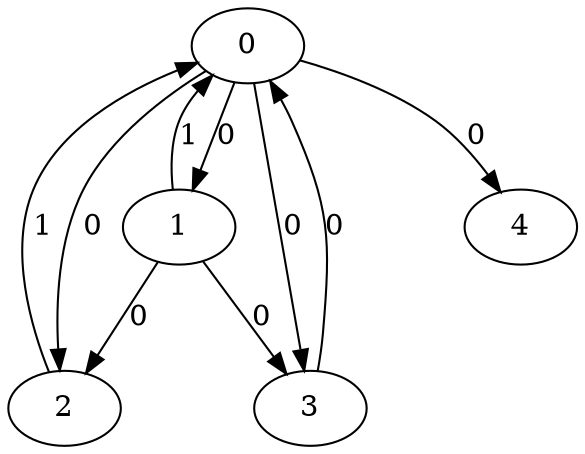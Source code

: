 // Source:1054 Canonical: -1 0 0 0 0 1 -1 0 0 -1 1 -1 -1 -1 -1 0 -1 -1 -1 -1 -1 -1 -1 -1 -1
digraph HRA_from_1054_graph_000 {
  0 -> 1 [label="0"];
  0 -> 2 [label="0"];
  0 -> 3 [label="0"];
  1 -> 0 [label="1"];
  1 -> 2 [label="0"];
  1 -> 3 [label="0"];
  2 -> 0 [label="1"];
  3 -> 0 [label="0"];
  0 -> 4 [label="0"];
}

// Source:1054 Canonical: -1 0 0 0 0 1 -1 0 0 -1 1 -1 -1 -1 -1 0 -1 -1 -1 -1 0 -1 -1 -1 -1
digraph HRA_from_1054_graph_001 {
  0 -> 1 [label="0"];
  0 -> 2 [label="0"];
  0 -> 3 [label="0"];
  1 -> 0 [label="1"];
  1 -> 2 [label="0"];
  1 -> 3 [label="0"];
  2 -> 0 [label="1"];
  3 -> 0 [label="0"];
  0 -> 4 [label="0"];
  4 -> 0 [label="0"];
}

// Source:1054 Canonical: -1 0 0 0 -1 1 -1 0 0 0 1 -1 -1 -1 -1 0 -1 -1 -1 -1 -1 -1 -1 -1 -1
digraph HRA_from_1054_graph_002 {
  0 -> 1 [label="0"];
  0 -> 2 [label="0"];
  0 -> 3 [label="0"];
  1 -> 0 [label="1"];
  1 -> 2 [label="0"];
  1 -> 3 [label="0"];
  2 -> 0 [label="1"];
  3 -> 0 [label="0"];
  1 -> 4 [label="0"];
}

// Source:1054 Canonical: -1 0 0 0 0 1 -1 0 0 0 1 -1 -1 -1 -1 0 -1 -1 -1 -1 -1 -1 -1 -1 -1
digraph HRA_from_1054_graph_003 {
  0 -> 1 [label="0"];
  0 -> 2 [label="0"];
  0 -> 3 [label="0"];
  1 -> 0 [label="1"];
  1 -> 2 [label="0"];
  1 -> 3 [label="0"];
  2 -> 0 [label="1"];
  3 -> 0 [label="0"];
  0 -> 4 [label="0"];
  1 -> 4 [label="0"];
}

// Source:1054 Canonical: -1 0 0 0 -1 1 -1 0 0 0 1 -1 -1 -1 -1 0 -1 -1 -1 -1 0 -1 -1 -1 -1
digraph HRA_from_1054_graph_004 {
  0 -> 1 [label="0"];
  0 -> 2 [label="0"];
  0 -> 3 [label="0"];
  1 -> 0 [label="1"];
  1 -> 2 [label="0"];
  1 -> 3 [label="0"];
  2 -> 0 [label="1"];
  3 -> 0 [label="0"];
  4 -> 0 [label="0"];
  1 -> 4 [label="0"];
}

// Source:1054 Canonical: -1 0 0 0 0 1 -1 0 0 0 1 -1 -1 -1 -1 0 -1 -1 -1 -1 0 -1 -1 -1 -1
digraph HRA_from_1054_graph_005 {
  0 -> 1 [label="0"];
  0 -> 2 [label="0"];
  0 -> 3 [label="0"];
  1 -> 0 [label="1"];
  1 -> 2 [label="0"];
  1 -> 3 [label="0"];
  2 -> 0 [label="1"];
  3 -> 0 [label="0"];
  0 -> 4 [label="0"];
  4 -> 0 [label="0"];
  1 -> 4 [label="0"];
}

// Source:1054 Canonical: -1 0 0 0 0 1 -1 0 0 -1 1 -1 -1 -1 -1 0 -1 -1 -1 -1 -1 0 -1 -1 -1
digraph HRA_from_1054_graph_006 {
  0 -> 1 [label="0"];
  0 -> 2 [label="0"];
  0 -> 3 [label="0"];
  1 -> 0 [label="1"];
  1 -> 2 [label="0"];
  1 -> 3 [label="0"];
  2 -> 0 [label="1"];
  3 -> 0 [label="0"];
  0 -> 4 [label="0"];
  4 -> 1 [label="0"];
}

// Source:1054 Canonical: -1 0 0 0 0 1 -1 0 0 -1 1 -1 -1 -1 -1 0 -1 -1 -1 -1 0 0 -1 -1 -1
digraph HRA_from_1054_graph_007 {
  0 -> 1 [label="0"];
  0 -> 2 [label="0"];
  0 -> 3 [label="0"];
  1 -> 0 [label="1"];
  1 -> 2 [label="0"];
  1 -> 3 [label="0"];
  2 -> 0 [label="1"];
  3 -> 0 [label="0"];
  0 -> 4 [label="0"];
  4 -> 0 [label="0"];
  4 -> 1 [label="0"];
}

// Source:1054 Canonical: -1 0 0 0 -1 1 -1 0 0 0 1 -1 -1 -1 -1 0 -1 -1 -1 -1 -1 0 -1 -1 -1
digraph HRA_from_1054_graph_008 {
  0 -> 1 [label="0"];
  0 -> 2 [label="0"];
  0 -> 3 [label="0"];
  1 -> 0 [label="1"];
  1 -> 2 [label="0"];
  1 -> 3 [label="0"];
  2 -> 0 [label="1"];
  3 -> 0 [label="0"];
  1 -> 4 [label="0"];
  4 -> 1 [label="0"];
}

// Source:1054 Canonical: -1 0 0 0 0 1 -1 0 0 0 1 -1 -1 -1 -1 0 -1 -1 -1 -1 -1 0 -1 -1 -1
digraph HRA_from_1054_graph_009 {
  0 -> 1 [label="0"];
  0 -> 2 [label="0"];
  0 -> 3 [label="0"];
  1 -> 0 [label="1"];
  1 -> 2 [label="0"];
  1 -> 3 [label="0"];
  2 -> 0 [label="1"];
  3 -> 0 [label="0"];
  0 -> 4 [label="0"];
  1 -> 4 [label="0"];
  4 -> 1 [label="0"];
}

// Source:1054 Canonical: -1 0 0 0 -1 1 -1 0 0 0 1 -1 -1 -1 -1 0 -1 -1 -1 -1 0 0 -1 -1 -1
digraph HRA_from_1054_graph_010 {
  0 -> 1 [label="0"];
  0 -> 2 [label="0"];
  0 -> 3 [label="0"];
  1 -> 0 [label="1"];
  1 -> 2 [label="0"];
  1 -> 3 [label="0"];
  2 -> 0 [label="1"];
  3 -> 0 [label="0"];
  4 -> 0 [label="0"];
  1 -> 4 [label="0"];
  4 -> 1 [label="0"];
}

// Source:1054 Canonical: -1 0 0 0 0 1 -1 0 0 0 1 -1 -1 -1 -1 0 -1 -1 -1 -1 0 0 -1 -1 -1
digraph HRA_from_1054_graph_011 {
  0 -> 1 [label="0"];
  0 -> 2 [label="0"];
  0 -> 3 [label="0"];
  1 -> 0 [label="1"];
  1 -> 2 [label="0"];
  1 -> 3 [label="0"];
  2 -> 0 [label="1"];
  3 -> 0 [label="0"];
  0 -> 4 [label="0"];
  4 -> 0 [label="0"];
  1 -> 4 [label="0"];
  4 -> 1 [label="0"];
}

// Source:1054 Canonical: -1 0 0 0 -1 1 -1 0 0 -1 1 -1 -1 -1 0 0 -1 -1 -1 -1 -1 -1 -1 -1 -1
digraph HRA_from_1054_graph_012 {
  0 -> 1 [label="0"];
  0 -> 2 [label="0"];
  0 -> 3 [label="0"];
  1 -> 0 [label="1"];
  1 -> 2 [label="0"];
  1 -> 3 [label="0"];
  2 -> 0 [label="1"];
  3 -> 0 [label="0"];
  2 -> 4 [label="0"];
}

// Source:1054 Canonical: -1 0 0 0 0 1 -1 0 0 -1 1 -1 -1 -1 0 0 -1 -1 -1 -1 -1 -1 -1 -1 -1
digraph HRA_from_1054_graph_013 {
  0 -> 1 [label="0"];
  0 -> 2 [label="0"];
  0 -> 3 [label="0"];
  1 -> 0 [label="1"];
  1 -> 2 [label="0"];
  1 -> 3 [label="0"];
  2 -> 0 [label="1"];
  3 -> 0 [label="0"];
  0 -> 4 [label="0"];
  2 -> 4 [label="0"];
}

// Source:1054 Canonical: -1 0 0 0 -1 1 -1 0 0 -1 1 -1 -1 -1 0 0 -1 -1 -1 -1 0 -1 -1 -1 -1
digraph HRA_from_1054_graph_014 {
  0 -> 1 [label="0"];
  0 -> 2 [label="0"];
  0 -> 3 [label="0"];
  1 -> 0 [label="1"];
  1 -> 2 [label="0"];
  1 -> 3 [label="0"];
  2 -> 0 [label="1"];
  3 -> 0 [label="0"];
  4 -> 0 [label="0"];
  2 -> 4 [label="0"];
}

// Source:1054 Canonical: -1 0 0 0 0 1 -1 0 0 -1 1 -1 -1 -1 0 0 -1 -1 -1 -1 0 -1 -1 -1 -1
digraph HRA_from_1054_graph_015 {
  0 -> 1 [label="0"];
  0 -> 2 [label="0"];
  0 -> 3 [label="0"];
  1 -> 0 [label="1"];
  1 -> 2 [label="0"];
  1 -> 3 [label="0"];
  2 -> 0 [label="1"];
  3 -> 0 [label="0"];
  0 -> 4 [label="0"];
  4 -> 0 [label="0"];
  2 -> 4 [label="0"];
}

// Source:1054 Canonical: -1 0 0 0 -1 1 -1 0 0 0 1 -1 -1 -1 0 0 -1 -1 -1 -1 -1 -1 -1 -1 -1
digraph HRA_from_1054_graph_016 {
  0 -> 1 [label="0"];
  0 -> 2 [label="0"];
  0 -> 3 [label="0"];
  1 -> 0 [label="1"];
  1 -> 2 [label="0"];
  1 -> 3 [label="0"];
  2 -> 0 [label="1"];
  3 -> 0 [label="0"];
  1 -> 4 [label="0"];
  2 -> 4 [label="0"];
}

// Source:1054 Canonical: -1 0 0 0 0 1 -1 0 0 0 1 -1 -1 -1 0 0 -1 -1 -1 -1 -1 -1 -1 -1 -1
digraph HRA_from_1054_graph_017 {
  0 -> 1 [label="0"];
  0 -> 2 [label="0"];
  0 -> 3 [label="0"];
  1 -> 0 [label="1"];
  1 -> 2 [label="0"];
  1 -> 3 [label="0"];
  2 -> 0 [label="1"];
  3 -> 0 [label="0"];
  0 -> 4 [label="0"];
  1 -> 4 [label="0"];
  2 -> 4 [label="0"];
}

// Source:1054 Canonical: -1 0 0 0 -1 1 -1 0 0 0 1 -1 -1 -1 0 0 -1 -1 -1 -1 0 -1 -1 -1 -1
digraph HRA_from_1054_graph_018 {
  0 -> 1 [label="0"];
  0 -> 2 [label="0"];
  0 -> 3 [label="0"];
  1 -> 0 [label="1"];
  1 -> 2 [label="0"];
  1 -> 3 [label="0"];
  2 -> 0 [label="1"];
  3 -> 0 [label="0"];
  4 -> 0 [label="0"];
  1 -> 4 [label="0"];
  2 -> 4 [label="0"];
}

// Source:1054 Canonical: -1 0 0 0 0 1 -1 0 0 0 1 -1 -1 -1 0 0 -1 -1 -1 -1 0 -1 -1 -1 -1
digraph HRA_from_1054_graph_019 {
  0 -> 1 [label="0"];
  0 -> 2 [label="0"];
  0 -> 3 [label="0"];
  1 -> 0 [label="1"];
  1 -> 2 [label="0"];
  1 -> 3 [label="0"];
  2 -> 0 [label="1"];
  3 -> 0 [label="0"];
  0 -> 4 [label="0"];
  4 -> 0 [label="0"];
  1 -> 4 [label="0"];
  2 -> 4 [label="0"];
}

// Source:1054 Canonical: -1 0 0 0 -1 1 -1 0 0 -1 1 -1 -1 -1 0 0 -1 -1 -1 -1 -1 0 -1 -1 -1
digraph HRA_from_1054_graph_020 {
  0 -> 1 [label="0"];
  0 -> 2 [label="0"];
  0 -> 3 [label="0"];
  1 -> 0 [label="1"];
  1 -> 2 [label="0"];
  1 -> 3 [label="0"];
  2 -> 0 [label="1"];
  3 -> 0 [label="0"];
  4 -> 1 [label="0"];
  2 -> 4 [label="0"];
}

// Source:1054 Canonical: -1 0 0 0 0 1 -1 0 0 -1 1 -1 -1 -1 0 0 -1 -1 -1 -1 -1 0 -1 -1 -1
digraph HRA_from_1054_graph_021 {
  0 -> 1 [label="0"];
  0 -> 2 [label="0"];
  0 -> 3 [label="0"];
  1 -> 0 [label="1"];
  1 -> 2 [label="0"];
  1 -> 3 [label="0"];
  2 -> 0 [label="1"];
  3 -> 0 [label="0"];
  0 -> 4 [label="0"];
  4 -> 1 [label="0"];
  2 -> 4 [label="0"];
}

// Source:1054 Canonical: -1 0 0 0 -1 1 -1 0 0 -1 1 -1 -1 -1 0 0 -1 -1 -1 -1 0 0 -1 -1 -1
digraph HRA_from_1054_graph_022 {
  0 -> 1 [label="0"];
  0 -> 2 [label="0"];
  0 -> 3 [label="0"];
  1 -> 0 [label="1"];
  1 -> 2 [label="0"];
  1 -> 3 [label="0"];
  2 -> 0 [label="1"];
  3 -> 0 [label="0"];
  4 -> 0 [label="0"];
  4 -> 1 [label="0"];
  2 -> 4 [label="0"];
}

// Source:1054 Canonical: -1 0 0 0 0 1 -1 0 0 -1 1 -1 -1 -1 0 0 -1 -1 -1 -1 0 0 -1 -1 -1
digraph HRA_from_1054_graph_023 {
  0 -> 1 [label="0"];
  0 -> 2 [label="0"];
  0 -> 3 [label="0"];
  1 -> 0 [label="1"];
  1 -> 2 [label="0"];
  1 -> 3 [label="0"];
  2 -> 0 [label="1"];
  3 -> 0 [label="0"];
  0 -> 4 [label="0"];
  4 -> 0 [label="0"];
  4 -> 1 [label="0"];
  2 -> 4 [label="0"];
}

// Source:1054 Canonical: -1 0 0 0 -1 1 -1 0 0 0 1 -1 -1 -1 0 0 -1 -1 -1 -1 -1 0 -1 -1 -1
digraph HRA_from_1054_graph_024 {
  0 -> 1 [label="0"];
  0 -> 2 [label="0"];
  0 -> 3 [label="0"];
  1 -> 0 [label="1"];
  1 -> 2 [label="0"];
  1 -> 3 [label="0"];
  2 -> 0 [label="1"];
  3 -> 0 [label="0"];
  1 -> 4 [label="0"];
  4 -> 1 [label="0"];
  2 -> 4 [label="0"];
}

// Source:1054 Canonical: -1 0 0 0 0 1 -1 0 0 0 1 -1 -1 -1 0 0 -1 -1 -1 -1 -1 0 -1 -1 -1
digraph HRA_from_1054_graph_025 {
  0 -> 1 [label="0"];
  0 -> 2 [label="0"];
  0 -> 3 [label="0"];
  1 -> 0 [label="1"];
  1 -> 2 [label="0"];
  1 -> 3 [label="0"];
  2 -> 0 [label="1"];
  3 -> 0 [label="0"];
  0 -> 4 [label="0"];
  1 -> 4 [label="0"];
  4 -> 1 [label="0"];
  2 -> 4 [label="0"];
}

// Source:1054 Canonical: -1 0 0 0 -1 1 -1 0 0 0 1 -1 -1 -1 0 0 -1 -1 -1 -1 0 0 -1 -1 -1
digraph HRA_from_1054_graph_026 {
  0 -> 1 [label="0"];
  0 -> 2 [label="0"];
  0 -> 3 [label="0"];
  1 -> 0 [label="1"];
  1 -> 2 [label="0"];
  1 -> 3 [label="0"];
  2 -> 0 [label="1"];
  3 -> 0 [label="0"];
  4 -> 0 [label="0"];
  1 -> 4 [label="0"];
  4 -> 1 [label="0"];
  2 -> 4 [label="0"];
}

// Source:1054 Canonical: -1 0 0 0 0 1 -1 0 0 0 1 -1 -1 -1 0 0 -1 -1 -1 -1 0 0 -1 -1 -1
digraph HRA_from_1054_graph_027 {
  0 -> 1 [label="0"];
  0 -> 2 [label="0"];
  0 -> 3 [label="0"];
  1 -> 0 [label="1"];
  1 -> 2 [label="0"];
  1 -> 3 [label="0"];
  2 -> 0 [label="1"];
  3 -> 0 [label="0"];
  0 -> 4 [label="0"];
  4 -> 0 [label="0"];
  1 -> 4 [label="0"];
  4 -> 1 [label="0"];
  2 -> 4 [label="0"];
}

// Source:1054 Canonical: -1 0 0 0 0 1 -1 0 0 -1 1 -1 -1 -1 -1 0 -1 -1 -1 -1 -1 -1 0 -1 -1
digraph HRA_from_1054_graph_028 {
  0 -> 1 [label="0"];
  0 -> 2 [label="0"];
  0 -> 3 [label="0"];
  1 -> 0 [label="1"];
  1 -> 2 [label="0"];
  1 -> 3 [label="0"];
  2 -> 0 [label="1"];
  3 -> 0 [label="0"];
  0 -> 4 [label="0"];
  4 -> 2 [label="0"];
}

// Source:1054 Canonical: -1 0 0 0 0 1 -1 0 0 -1 1 -1 -1 -1 -1 0 -1 -1 -1 -1 0 -1 0 -1 -1
digraph HRA_from_1054_graph_029 {
  0 -> 1 [label="0"];
  0 -> 2 [label="0"];
  0 -> 3 [label="0"];
  1 -> 0 [label="1"];
  1 -> 2 [label="0"];
  1 -> 3 [label="0"];
  2 -> 0 [label="1"];
  3 -> 0 [label="0"];
  0 -> 4 [label="0"];
  4 -> 0 [label="0"];
  4 -> 2 [label="0"];
}

// Source:1054 Canonical: -1 0 0 0 -1 1 -1 0 0 0 1 -1 -1 -1 -1 0 -1 -1 -1 -1 -1 -1 0 -1 -1
digraph HRA_from_1054_graph_030 {
  0 -> 1 [label="0"];
  0 -> 2 [label="0"];
  0 -> 3 [label="0"];
  1 -> 0 [label="1"];
  1 -> 2 [label="0"];
  1 -> 3 [label="0"];
  2 -> 0 [label="1"];
  3 -> 0 [label="0"];
  1 -> 4 [label="0"];
  4 -> 2 [label="0"];
}

// Source:1054 Canonical: -1 0 0 0 0 1 -1 0 0 0 1 -1 -1 -1 -1 0 -1 -1 -1 -1 -1 -1 0 -1 -1
digraph HRA_from_1054_graph_031 {
  0 -> 1 [label="0"];
  0 -> 2 [label="0"];
  0 -> 3 [label="0"];
  1 -> 0 [label="1"];
  1 -> 2 [label="0"];
  1 -> 3 [label="0"];
  2 -> 0 [label="1"];
  3 -> 0 [label="0"];
  0 -> 4 [label="0"];
  1 -> 4 [label="0"];
  4 -> 2 [label="0"];
}

// Source:1054 Canonical: -1 0 0 0 -1 1 -1 0 0 0 1 -1 -1 -1 -1 0 -1 -1 -1 -1 0 -1 0 -1 -1
digraph HRA_from_1054_graph_032 {
  0 -> 1 [label="0"];
  0 -> 2 [label="0"];
  0 -> 3 [label="0"];
  1 -> 0 [label="1"];
  1 -> 2 [label="0"];
  1 -> 3 [label="0"];
  2 -> 0 [label="1"];
  3 -> 0 [label="0"];
  4 -> 0 [label="0"];
  1 -> 4 [label="0"];
  4 -> 2 [label="0"];
}

// Source:1054 Canonical: -1 0 0 0 0 1 -1 0 0 0 1 -1 -1 -1 -1 0 -1 -1 -1 -1 0 -1 0 -1 -1
digraph HRA_from_1054_graph_033 {
  0 -> 1 [label="0"];
  0 -> 2 [label="0"];
  0 -> 3 [label="0"];
  1 -> 0 [label="1"];
  1 -> 2 [label="0"];
  1 -> 3 [label="0"];
  2 -> 0 [label="1"];
  3 -> 0 [label="0"];
  0 -> 4 [label="0"];
  4 -> 0 [label="0"];
  1 -> 4 [label="0"];
  4 -> 2 [label="0"];
}

// Source:1054 Canonical: -1 0 0 0 0 1 -1 0 0 -1 1 -1 -1 -1 -1 0 -1 -1 -1 -1 -1 0 0 -1 -1
digraph HRA_from_1054_graph_034 {
  0 -> 1 [label="0"];
  0 -> 2 [label="0"];
  0 -> 3 [label="0"];
  1 -> 0 [label="1"];
  1 -> 2 [label="0"];
  1 -> 3 [label="0"];
  2 -> 0 [label="1"];
  3 -> 0 [label="0"];
  0 -> 4 [label="0"];
  4 -> 1 [label="0"];
  4 -> 2 [label="0"];
}

// Source:1054 Canonical: -1 0 0 0 0 1 -1 0 0 -1 1 -1 -1 -1 -1 0 -1 -1 -1 -1 0 0 0 -1 -1
digraph HRA_from_1054_graph_035 {
  0 -> 1 [label="0"];
  0 -> 2 [label="0"];
  0 -> 3 [label="0"];
  1 -> 0 [label="1"];
  1 -> 2 [label="0"];
  1 -> 3 [label="0"];
  2 -> 0 [label="1"];
  3 -> 0 [label="0"];
  0 -> 4 [label="0"];
  4 -> 0 [label="0"];
  4 -> 1 [label="0"];
  4 -> 2 [label="0"];
}

// Source:1054 Canonical: -1 0 0 0 -1 1 -1 0 0 0 1 -1 -1 -1 -1 0 -1 -1 -1 -1 -1 0 0 -1 -1
digraph HRA_from_1054_graph_036 {
  0 -> 1 [label="0"];
  0 -> 2 [label="0"];
  0 -> 3 [label="0"];
  1 -> 0 [label="1"];
  1 -> 2 [label="0"];
  1 -> 3 [label="0"];
  2 -> 0 [label="1"];
  3 -> 0 [label="0"];
  1 -> 4 [label="0"];
  4 -> 1 [label="0"];
  4 -> 2 [label="0"];
}

// Source:1054 Canonical: -1 0 0 0 0 1 -1 0 0 0 1 -1 -1 -1 -1 0 -1 -1 -1 -1 -1 0 0 -1 -1
digraph HRA_from_1054_graph_037 {
  0 -> 1 [label="0"];
  0 -> 2 [label="0"];
  0 -> 3 [label="0"];
  1 -> 0 [label="1"];
  1 -> 2 [label="0"];
  1 -> 3 [label="0"];
  2 -> 0 [label="1"];
  3 -> 0 [label="0"];
  0 -> 4 [label="0"];
  1 -> 4 [label="0"];
  4 -> 1 [label="0"];
  4 -> 2 [label="0"];
}

// Source:1054 Canonical: -1 0 0 0 -1 1 -1 0 0 0 1 -1 -1 -1 -1 0 -1 -1 -1 -1 0 0 0 -1 -1
digraph HRA_from_1054_graph_038 {
  0 -> 1 [label="0"];
  0 -> 2 [label="0"];
  0 -> 3 [label="0"];
  1 -> 0 [label="1"];
  1 -> 2 [label="0"];
  1 -> 3 [label="0"];
  2 -> 0 [label="1"];
  3 -> 0 [label="0"];
  4 -> 0 [label="0"];
  1 -> 4 [label="0"];
  4 -> 1 [label="0"];
  4 -> 2 [label="0"];
}

// Source:1054 Canonical: -1 0 0 0 0 1 -1 0 0 0 1 -1 -1 -1 -1 0 -1 -1 -1 -1 0 0 0 -1 -1
digraph HRA_from_1054_graph_039 {
  0 -> 1 [label="0"];
  0 -> 2 [label="0"];
  0 -> 3 [label="0"];
  1 -> 0 [label="1"];
  1 -> 2 [label="0"];
  1 -> 3 [label="0"];
  2 -> 0 [label="1"];
  3 -> 0 [label="0"];
  0 -> 4 [label="0"];
  4 -> 0 [label="0"];
  1 -> 4 [label="0"];
  4 -> 1 [label="0"];
  4 -> 2 [label="0"];
}

// Source:1054 Canonical: -1 0 0 0 -1 1 -1 0 0 -1 1 -1 -1 -1 0 0 -1 -1 -1 -1 -1 -1 0 -1 -1
digraph HRA_from_1054_graph_040 {
  0 -> 1 [label="0"];
  0 -> 2 [label="0"];
  0 -> 3 [label="0"];
  1 -> 0 [label="1"];
  1 -> 2 [label="0"];
  1 -> 3 [label="0"];
  2 -> 0 [label="1"];
  3 -> 0 [label="0"];
  2 -> 4 [label="0"];
  4 -> 2 [label="0"];
}

// Source:1054 Canonical: -1 0 0 0 0 1 -1 0 0 -1 1 -1 -1 -1 0 0 -1 -1 -1 -1 -1 -1 0 -1 -1
digraph HRA_from_1054_graph_041 {
  0 -> 1 [label="0"];
  0 -> 2 [label="0"];
  0 -> 3 [label="0"];
  1 -> 0 [label="1"];
  1 -> 2 [label="0"];
  1 -> 3 [label="0"];
  2 -> 0 [label="1"];
  3 -> 0 [label="0"];
  0 -> 4 [label="0"];
  2 -> 4 [label="0"];
  4 -> 2 [label="0"];
}

// Source:1054 Canonical: -1 0 0 0 -1 1 -1 0 0 -1 1 -1 -1 -1 0 0 -1 -1 -1 -1 0 -1 0 -1 -1
digraph HRA_from_1054_graph_042 {
  0 -> 1 [label="0"];
  0 -> 2 [label="0"];
  0 -> 3 [label="0"];
  1 -> 0 [label="1"];
  1 -> 2 [label="0"];
  1 -> 3 [label="0"];
  2 -> 0 [label="1"];
  3 -> 0 [label="0"];
  4 -> 0 [label="0"];
  2 -> 4 [label="0"];
  4 -> 2 [label="0"];
}

// Source:1054 Canonical: -1 0 0 0 0 1 -1 0 0 -1 1 -1 -1 -1 0 0 -1 -1 -1 -1 0 -1 0 -1 -1
digraph HRA_from_1054_graph_043 {
  0 -> 1 [label="0"];
  0 -> 2 [label="0"];
  0 -> 3 [label="0"];
  1 -> 0 [label="1"];
  1 -> 2 [label="0"];
  1 -> 3 [label="0"];
  2 -> 0 [label="1"];
  3 -> 0 [label="0"];
  0 -> 4 [label="0"];
  4 -> 0 [label="0"];
  2 -> 4 [label="0"];
  4 -> 2 [label="0"];
}

// Source:1054 Canonical: -1 0 0 0 -1 1 -1 0 0 0 1 -1 -1 -1 0 0 -1 -1 -1 -1 -1 -1 0 -1 -1
digraph HRA_from_1054_graph_044 {
  0 -> 1 [label="0"];
  0 -> 2 [label="0"];
  0 -> 3 [label="0"];
  1 -> 0 [label="1"];
  1 -> 2 [label="0"];
  1 -> 3 [label="0"];
  2 -> 0 [label="1"];
  3 -> 0 [label="0"];
  1 -> 4 [label="0"];
  2 -> 4 [label="0"];
  4 -> 2 [label="0"];
}

// Source:1054 Canonical: -1 0 0 0 0 1 -1 0 0 0 1 -1 -1 -1 0 0 -1 -1 -1 -1 -1 -1 0 -1 -1
digraph HRA_from_1054_graph_045 {
  0 -> 1 [label="0"];
  0 -> 2 [label="0"];
  0 -> 3 [label="0"];
  1 -> 0 [label="1"];
  1 -> 2 [label="0"];
  1 -> 3 [label="0"];
  2 -> 0 [label="1"];
  3 -> 0 [label="0"];
  0 -> 4 [label="0"];
  1 -> 4 [label="0"];
  2 -> 4 [label="0"];
  4 -> 2 [label="0"];
}

// Source:1054 Canonical: -1 0 0 0 -1 1 -1 0 0 0 1 -1 -1 -1 0 0 -1 -1 -1 -1 0 -1 0 -1 -1
digraph HRA_from_1054_graph_046 {
  0 -> 1 [label="0"];
  0 -> 2 [label="0"];
  0 -> 3 [label="0"];
  1 -> 0 [label="1"];
  1 -> 2 [label="0"];
  1 -> 3 [label="0"];
  2 -> 0 [label="1"];
  3 -> 0 [label="0"];
  4 -> 0 [label="0"];
  1 -> 4 [label="0"];
  2 -> 4 [label="0"];
  4 -> 2 [label="0"];
}

// Source:1054 Canonical: -1 0 0 0 0 1 -1 0 0 0 1 -1 -1 -1 0 0 -1 -1 -1 -1 0 -1 0 -1 -1
digraph HRA_from_1054_graph_047 {
  0 -> 1 [label="0"];
  0 -> 2 [label="0"];
  0 -> 3 [label="0"];
  1 -> 0 [label="1"];
  1 -> 2 [label="0"];
  1 -> 3 [label="0"];
  2 -> 0 [label="1"];
  3 -> 0 [label="0"];
  0 -> 4 [label="0"];
  4 -> 0 [label="0"];
  1 -> 4 [label="0"];
  2 -> 4 [label="0"];
  4 -> 2 [label="0"];
}

// Source:1054 Canonical: -1 0 0 0 -1 1 -1 0 0 -1 1 -1 -1 -1 0 0 -1 -1 -1 -1 -1 0 0 -1 -1
digraph HRA_from_1054_graph_048 {
  0 -> 1 [label="0"];
  0 -> 2 [label="0"];
  0 -> 3 [label="0"];
  1 -> 0 [label="1"];
  1 -> 2 [label="0"];
  1 -> 3 [label="0"];
  2 -> 0 [label="1"];
  3 -> 0 [label="0"];
  4 -> 1 [label="0"];
  2 -> 4 [label="0"];
  4 -> 2 [label="0"];
}

// Source:1054 Canonical: -1 0 0 0 0 1 -1 0 0 -1 1 -1 -1 -1 0 0 -1 -1 -1 -1 -1 0 0 -1 -1
digraph HRA_from_1054_graph_049 {
  0 -> 1 [label="0"];
  0 -> 2 [label="0"];
  0 -> 3 [label="0"];
  1 -> 0 [label="1"];
  1 -> 2 [label="0"];
  1 -> 3 [label="0"];
  2 -> 0 [label="1"];
  3 -> 0 [label="0"];
  0 -> 4 [label="0"];
  4 -> 1 [label="0"];
  2 -> 4 [label="0"];
  4 -> 2 [label="0"];
}

// Source:1054 Canonical: -1 0 0 0 -1 1 -1 0 0 -1 1 -1 -1 -1 0 0 -1 -1 -1 -1 0 0 0 -1 -1
digraph HRA_from_1054_graph_050 {
  0 -> 1 [label="0"];
  0 -> 2 [label="0"];
  0 -> 3 [label="0"];
  1 -> 0 [label="1"];
  1 -> 2 [label="0"];
  1 -> 3 [label="0"];
  2 -> 0 [label="1"];
  3 -> 0 [label="0"];
  4 -> 0 [label="0"];
  4 -> 1 [label="0"];
  2 -> 4 [label="0"];
  4 -> 2 [label="0"];
}

// Source:1054 Canonical: -1 0 0 0 0 1 -1 0 0 -1 1 -1 -1 -1 0 0 -1 -1 -1 -1 0 0 0 -1 -1
digraph HRA_from_1054_graph_051 {
  0 -> 1 [label="0"];
  0 -> 2 [label="0"];
  0 -> 3 [label="0"];
  1 -> 0 [label="1"];
  1 -> 2 [label="0"];
  1 -> 3 [label="0"];
  2 -> 0 [label="1"];
  3 -> 0 [label="0"];
  0 -> 4 [label="0"];
  4 -> 0 [label="0"];
  4 -> 1 [label="0"];
  2 -> 4 [label="0"];
  4 -> 2 [label="0"];
}

// Source:1054 Canonical: -1 0 0 0 -1 1 -1 0 0 0 1 -1 -1 -1 0 0 -1 -1 -1 -1 -1 0 0 -1 -1
digraph HRA_from_1054_graph_052 {
  0 -> 1 [label="0"];
  0 -> 2 [label="0"];
  0 -> 3 [label="0"];
  1 -> 0 [label="1"];
  1 -> 2 [label="0"];
  1 -> 3 [label="0"];
  2 -> 0 [label="1"];
  3 -> 0 [label="0"];
  1 -> 4 [label="0"];
  4 -> 1 [label="0"];
  2 -> 4 [label="0"];
  4 -> 2 [label="0"];
}

// Source:1054 Canonical: -1 0 0 0 0 1 -1 0 0 0 1 -1 -1 -1 0 0 -1 -1 -1 -1 -1 0 0 -1 -1
digraph HRA_from_1054_graph_053 {
  0 -> 1 [label="0"];
  0 -> 2 [label="0"];
  0 -> 3 [label="0"];
  1 -> 0 [label="1"];
  1 -> 2 [label="0"];
  1 -> 3 [label="0"];
  2 -> 0 [label="1"];
  3 -> 0 [label="0"];
  0 -> 4 [label="0"];
  1 -> 4 [label="0"];
  4 -> 1 [label="0"];
  2 -> 4 [label="0"];
  4 -> 2 [label="0"];
}

// Source:1054 Canonical: -1 0 0 0 -1 1 -1 0 0 0 1 -1 -1 -1 0 0 -1 -1 -1 -1 0 0 0 -1 -1
digraph HRA_from_1054_graph_054 {
  0 -> 1 [label="0"];
  0 -> 2 [label="0"];
  0 -> 3 [label="0"];
  1 -> 0 [label="1"];
  1 -> 2 [label="0"];
  1 -> 3 [label="0"];
  2 -> 0 [label="1"];
  3 -> 0 [label="0"];
  4 -> 0 [label="0"];
  1 -> 4 [label="0"];
  4 -> 1 [label="0"];
  2 -> 4 [label="0"];
  4 -> 2 [label="0"];
}

// Source:1054 Canonical: -1 0 0 0 0 1 -1 0 0 0 1 -1 -1 -1 0 0 -1 -1 -1 -1 0 0 0 -1 -1
digraph HRA_from_1054_graph_055 {
  0 -> 1 [label="0"];
  0 -> 2 [label="0"];
  0 -> 3 [label="0"];
  1 -> 0 [label="1"];
  1 -> 2 [label="0"];
  1 -> 3 [label="0"];
  2 -> 0 [label="1"];
  3 -> 0 [label="0"];
  0 -> 4 [label="0"];
  4 -> 0 [label="0"];
  1 -> 4 [label="0"];
  4 -> 1 [label="0"];
  2 -> 4 [label="0"];
  4 -> 2 [label="0"];
}

// Source:1054 Canonical: -1 0 0 0 -1 1 -1 0 0 -1 1 -1 -1 -1 -1 0 -1 -1 -1 0 -1 -1 -1 -1 -1
digraph HRA_from_1054_graph_056 {
  0 -> 1 [label="0"];
  0 -> 2 [label="0"];
  0 -> 3 [label="0"];
  1 -> 0 [label="1"];
  1 -> 2 [label="0"];
  1 -> 3 [label="0"];
  2 -> 0 [label="1"];
  3 -> 0 [label="0"];
  3 -> 4 [label="0"];
}

// Source:1054 Canonical: -1 0 0 0 0 1 -1 0 0 -1 1 -1 -1 -1 -1 0 -1 -1 -1 0 -1 -1 -1 -1 -1
digraph HRA_from_1054_graph_057 {
  0 -> 1 [label="0"];
  0 -> 2 [label="0"];
  0 -> 3 [label="0"];
  1 -> 0 [label="1"];
  1 -> 2 [label="0"];
  1 -> 3 [label="0"];
  2 -> 0 [label="1"];
  3 -> 0 [label="0"];
  0 -> 4 [label="0"];
  3 -> 4 [label="0"];
}

// Source:1054 Canonical: -1 0 0 0 -1 1 -1 0 0 -1 1 -1 -1 -1 -1 0 -1 -1 -1 0 0 -1 -1 -1 -1
digraph HRA_from_1054_graph_058 {
  0 -> 1 [label="0"];
  0 -> 2 [label="0"];
  0 -> 3 [label="0"];
  1 -> 0 [label="1"];
  1 -> 2 [label="0"];
  1 -> 3 [label="0"];
  2 -> 0 [label="1"];
  3 -> 0 [label="0"];
  4 -> 0 [label="0"];
  3 -> 4 [label="0"];
}

// Source:1054 Canonical: -1 0 0 0 0 1 -1 0 0 -1 1 -1 -1 -1 -1 0 -1 -1 -1 0 0 -1 -1 -1 -1
digraph HRA_from_1054_graph_059 {
  0 -> 1 [label="0"];
  0 -> 2 [label="0"];
  0 -> 3 [label="0"];
  1 -> 0 [label="1"];
  1 -> 2 [label="0"];
  1 -> 3 [label="0"];
  2 -> 0 [label="1"];
  3 -> 0 [label="0"];
  0 -> 4 [label="0"];
  4 -> 0 [label="0"];
  3 -> 4 [label="0"];
}

// Source:1054 Canonical: -1 0 0 0 -1 1 -1 0 0 0 1 -1 -1 -1 -1 0 -1 -1 -1 0 -1 -1 -1 -1 -1
digraph HRA_from_1054_graph_060 {
  0 -> 1 [label="0"];
  0 -> 2 [label="0"];
  0 -> 3 [label="0"];
  1 -> 0 [label="1"];
  1 -> 2 [label="0"];
  1 -> 3 [label="0"];
  2 -> 0 [label="1"];
  3 -> 0 [label="0"];
  1 -> 4 [label="0"];
  3 -> 4 [label="0"];
}

// Source:1054 Canonical: -1 0 0 0 0 1 -1 0 0 0 1 -1 -1 -1 -1 0 -1 -1 -1 0 -1 -1 -1 -1 -1
digraph HRA_from_1054_graph_061 {
  0 -> 1 [label="0"];
  0 -> 2 [label="0"];
  0 -> 3 [label="0"];
  1 -> 0 [label="1"];
  1 -> 2 [label="0"];
  1 -> 3 [label="0"];
  2 -> 0 [label="1"];
  3 -> 0 [label="0"];
  0 -> 4 [label="0"];
  1 -> 4 [label="0"];
  3 -> 4 [label="0"];
}

// Source:1054 Canonical: -1 0 0 0 -1 1 -1 0 0 0 1 -1 -1 -1 -1 0 -1 -1 -1 0 0 -1 -1 -1 -1
digraph HRA_from_1054_graph_062 {
  0 -> 1 [label="0"];
  0 -> 2 [label="0"];
  0 -> 3 [label="0"];
  1 -> 0 [label="1"];
  1 -> 2 [label="0"];
  1 -> 3 [label="0"];
  2 -> 0 [label="1"];
  3 -> 0 [label="0"];
  4 -> 0 [label="0"];
  1 -> 4 [label="0"];
  3 -> 4 [label="0"];
}

// Source:1054 Canonical: -1 0 0 0 0 1 -1 0 0 0 1 -1 -1 -1 -1 0 -1 -1 -1 0 0 -1 -1 -1 -1
digraph HRA_from_1054_graph_063 {
  0 -> 1 [label="0"];
  0 -> 2 [label="0"];
  0 -> 3 [label="0"];
  1 -> 0 [label="1"];
  1 -> 2 [label="0"];
  1 -> 3 [label="0"];
  2 -> 0 [label="1"];
  3 -> 0 [label="0"];
  0 -> 4 [label="0"];
  4 -> 0 [label="0"];
  1 -> 4 [label="0"];
  3 -> 4 [label="0"];
}

// Source:1054 Canonical: -1 0 0 0 -1 1 -1 0 0 -1 1 -1 -1 -1 -1 0 -1 -1 -1 0 -1 0 -1 -1 -1
digraph HRA_from_1054_graph_064 {
  0 -> 1 [label="0"];
  0 -> 2 [label="0"];
  0 -> 3 [label="0"];
  1 -> 0 [label="1"];
  1 -> 2 [label="0"];
  1 -> 3 [label="0"];
  2 -> 0 [label="1"];
  3 -> 0 [label="0"];
  4 -> 1 [label="0"];
  3 -> 4 [label="0"];
}

// Source:1054 Canonical: -1 0 0 0 0 1 -1 0 0 -1 1 -1 -1 -1 -1 0 -1 -1 -1 0 -1 0 -1 -1 -1
digraph HRA_from_1054_graph_065 {
  0 -> 1 [label="0"];
  0 -> 2 [label="0"];
  0 -> 3 [label="0"];
  1 -> 0 [label="1"];
  1 -> 2 [label="0"];
  1 -> 3 [label="0"];
  2 -> 0 [label="1"];
  3 -> 0 [label="0"];
  0 -> 4 [label="0"];
  4 -> 1 [label="0"];
  3 -> 4 [label="0"];
}

// Source:1054 Canonical: -1 0 0 0 -1 1 -1 0 0 -1 1 -1 -1 -1 -1 0 -1 -1 -1 0 0 0 -1 -1 -1
digraph HRA_from_1054_graph_066 {
  0 -> 1 [label="0"];
  0 -> 2 [label="0"];
  0 -> 3 [label="0"];
  1 -> 0 [label="1"];
  1 -> 2 [label="0"];
  1 -> 3 [label="0"];
  2 -> 0 [label="1"];
  3 -> 0 [label="0"];
  4 -> 0 [label="0"];
  4 -> 1 [label="0"];
  3 -> 4 [label="0"];
}

// Source:1054 Canonical: -1 0 0 0 0 1 -1 0 0 -1 1 -1 -1 -1 -1 0 -1 -1 -1 0 0 0 -1 -1 -1
digraph HRA_from_1054_graph_067 {
  0 -> 1 [label="0"];
  0 -> 2 [label="0"];
  0 -> 3 [label="0"];
  1 -> 0 [label="1"];
  1 -> 2 [label="0"];
  1 -> 3 [label="0"];
  2 -> 0 [label="1"];
  3 -> 0 [label="0"];
  0 -> 4 [label="0"];
  4 -> 0 [label="0"];
  4 -> 1 [label="0"];
  3 -> 4 [label="0"];
}

// Source:1054 Canonical: -1 0 0 0 -1 1 -1 0 0 0 1 -1 -1 -1 -1 0 -1 -1 -1 0 -1 0 -1 -1 -1
digraph HRA_from_1054_graph_068 {
  0 -> 1 [label="0"];
  0 -> 2 [label="0"];
  0 -> 3 [label="0"];
  1 -> 0 [label="1"];
  1 -> 2 [label="0"];
  1 -> 3 [label="0"];
  2 -> 0 [label="1"];
  3 -> 0 [label="0"];
  1 -> 4 [label="0"];
  4 -> 1 [label="0"];
  3 -> 4 [label="0"];
}

// Source:1054 Canonical: -1 0 0 0 0 1 -1 0 0 0 1 -1 -1 -1 -1 0 -1 -1 -1 0 -1 0 -1 -1 -1
digraph HRA_from_1054_graph_069 {
  0 -> 1 [label="0"];
  0 -> 2 [label="0"];
  0 -> 3 [label="0"];
  1 -> 0 [label="1"];
  1 -> 2 [label="0"];
  1 -> 3 [label="0"];
  2 -> 0 [label="1"];
  3 -> 0 [label="0"];
  0 -> 4 [label="0"];
  1 -> 4 [label="0"];
  4 -> 1 [label="0"];
  3 -> 4 [label="0"];
}

// Source:1054 Canonical: -1 0 0 0 -1 1 -1 0 0 0 1 -1 -1 -1 -1 0 -1 -1 -1 0 0 0 -1 -1 -1
digraph HRA_from_1054_graph_070 {
  0 -> 1 [label="0"];
  0 -> 2 [label="0"];
  0 -> 3 [label="0"];
  1 -> 0 [label="1"];
  1 -> 2 [label="0"];
  1 -> 3 [label="0"];
  2 -> 0 [label="1"];
  3 -> 0 [label="0"];
  4 -> 0 [label="0"];
  1 -> 4 [label="0"];
  4 -> 1 [label="0"];
  3 -> 4 [label="0"];
}

// Source:1054 Canonical: -1 0 0 0 0 1 -1 0 0 0 1 -1 -1 -1 -1 0 -1 -1 -1 0 0 0 -1 -1 -1
digraph HRA_from_1054_graph_071 {
  0 -> 1 [label="0"];
  0 -> 2 [label="0"];
  0 -> 3 [label="0"];
  1 -> 0 [label="1"];
  1 -> 2 [label="0"];
  1 -> 3 [label="0"];
  2 -> 0 [label="1"];
  3 -> 0 [label="0"];
  0 -> 4 [label="0"];
  4 -> 0 [label="0"];
  1 -> 4 [label="0"];
  4 -> 1 [label="0"];
  3 -> 4 [label="0"];
}

// Source:1054 Canonical: -1 0 0 0 -1 1 -1 0 0 -1 1 -1 -1 -1 0 0 -1 -1 -1 0 -1 -1 -1 -1 -1
digraph HRA_from_1054_graph_072 {
  0 -> 1 [label="0"];
  0 -> 2 [label="0"];
  0 -> 3 [label="0"];
  1 -> 0 [label="1"];
  1 -> 2 [label="0"];
  1 -> 3 [label="0"];
  2 -> 0 [label="1"];
  3 -> 0 [label="0"];
  2 -> 4 [label="0"];
  3 -> 4 [label="0"];
}

// Source:1054 Canonical: -1 0 0 0 0 1 -1 0 0 -1 1 -1 -1 -1 0 0 -1 -1 -1 0 -1 -1 -1 -1 -1
digraph HRA_from_1054_graph_073 {
  0 -> 1 [label="0"];
  0 -> 2 [label="0"];
  0 -> 3 [label="0"];
  1 -> 0 [label="1"];
  1 -> 2 [label="0"];
  1 -> 3 [label="0"];
  2 -> 0 [label="1"];
  3 -> 0 [label="0"];
  0 -> 4 [label="0"];
  2 -> 4 [label="0"];
  3 -> 4 [label="0"];
}

// Source:1054 Canonical: -1 0 0 0 -1 1 -1 0 0 -1 1 -1 -1 -1 0 0 -1 -1 -1 0 0 -1 -1 -1 -1
digraph HRA_from_1054_graph_074 {
  0 -> 1 [label="0"];
  0 -> 2 [label="0"];
  0 -> 3 [label="0"];
  1 -> 0 [label="1"];
  1 -> 2 [label="0"];
  1 -> 3 [label="0"];
  2 -> 0 [label="1"];
  3 -> 0 [label="0"];
  4 -> 0 [label="0"];
  2 -> 4 [label="0"];
  3 -> 4 [label="0"];
}

// Source:1054 Canonical: -1 0 0 0 0 1 -1 0 0 -1 1 -1 -1 -1 0 0 -1 -1 -1 0 0 -1 -1 -1 -1
digraph HRA_from_1054_graph_075 {
  0 -> 1 [label="0"];
  0 -> 2 [label="0"];
  0 -> 3 [label="0"];
  1 -> 0 [label="1"];
  1 -> 2 [label="0"];
  1 -> 3 [label="0"];
  2 -> 0 [label="1"];
  3 -> 0 [label="0"];
  0 -> 4 [label="0"];
  4 -> 0 [label="0"];
  2 -> 4 [label="0"];
  3 -> 4 [label="0"];
}

// Source:1054 Canonical: -1 0 0 0 -1 1 -1 0 0 0 1 -1 -1 -1 0 0 -1 -1 -1 0 -1 -1 -1 -1 -1
digraph HRA_from_1054_graph_076 {
  0 -> 1 [label="0"];
  0 -> 2 [label="0"];
  0 -> 3 [label="0"];
  1 -> 0 [label="1"];
  1 -> 2 [label="0"];
  1 -> 3 [label="0"];
  2 -> 0 [label="1"];
  3 -> 0 [label="0"];
  1 -> 4 [label="0"];
  2 -> 4 [label="0"];
  3 -> 4 [label="0"];
}

// Source:1054 Canonical: -1 0 0 0 0 1 -1 0 0 0 1 -1 -1 -1 0 0 -1 -1 -1 0 -1 -1 -1 -1 -1
digraph HRA_from_1054_graph_077 {
  0 -> 1 [label="0"];
  0 -> 2 [label="0"];
  0 -> 3 [label="0"];
  1 -> 0 [label="1"];
  1 -> 2 [label="0"];
  1 -> 3 [label="0"];
  2 -> 0 [label="1"];
  3 -> 0 [label="0"];
  0 -> 4 [label="0"];
  1 -> 4 [label="0"];
  2 -> 4 [label="0"];
  3 -> 4 [label="0"];
}

// Source:1054 Canonical: -1 0 0 0 -1 1 -1 0 0 0 1 -1 -1 -1 0 0 -1 -1 -1 0 0 -1 -1 -1 -1
digraph HRA_from_1054_graph_078 {
  0 -> 1 [label="0"];
  0 -> 2 [label="0"];
  0 -> 3 [label="0"];
  1 -> 0 [label="1"];
  1 -> 2 [label="0"];
  1 -> 3 [label="0"];
  2 -> 0 [label="1"];
  3 -> 0 [label="0"];
  4 -> 0 [label="0"];
  1 -> 4 [label="0"];
  2 -> 4 [label="0"];
  3 -> 4 [label="0"];
}

// Source:1054 Canonical: -1 0 0 0 0 1 -1 0 0 0 1 -1 -1 -1 0 0 -1 -1 -1 0 0 -1 -1 -1 -1
digraph HRA_from_1054_graph_079 {
  0 -> 1 [label="0"];
  0 -> 2 [label="0"];
  0 -> 3 [label="0"];
  1 -> 0 [label="1"];
  1 -> 2 [label="0"];
  1 -> 3 [label="0"];
  2 -> 0 [label="1"];
  3 -> 0 [label="0"];
  0 -> 4 [label="0"];
  4 -> 0 [label="0"];
  1 -> 4 [label="0"];
  2 -> 4 [label="0"];
  3 -> 4 [label="0"];
}

// Source:1054 Canonical: -1 0 0 0 -1 1 -1 0 0 -1 1 -1 -1 -1 0 0 -1 -1 -1 0 -1 0 -1 -1 -1
digraph HRA_from_1054_graph_080 {
  0 -> 1 [label="0"];
  0 -> 2 [label="0"];
  0 -> 3 [label="0"];
  1 -> 0 [label="1"];
  1 -> 2 [label="0"];
  1 -> 3 [label="0"];
  2 -> 0 [label="1"];
  3 -> 0 [label="0"];
  4 -> 1 [label="0"];
  2 -> 4 [label="0"];
  3 -> 4 [label="0"];
}

// Source:1054 Canonical: -1 0 0 0 0 1 -1 0 0 -1 1 -1 -1 -1 0 0 -1 -1 -1 0 -1 0 -1 -1 -1
digraph HRA_from_1054_graph_081 {
  0 -> 1 [label="0"];
  0 -> 2 [label="0"];
  0 -> 3 [label="0"];
  1 -> 0 [label="1"];
  1 -> 2 [label="0"];
  1 -> 3 [label="0"];
  2 -> 0 [label="1"];
  3 -> 0 [label="0"];
  0 -> 4 [label="0"];
  4 -> 1 [label="0"];
  2 -> 4 [label="0"];
  3 -> 4 [label="0"];
}

// Source:1054 Canonical: -1 0 0 0 -1 1 -1 0 0 -1 1 -1 -1 -1 0 0 -1 -1 -1 0 0 0 -1 -1 -1
digraph HRA_from_1054_graph_082 {
  0 -> 1 [label="0"];
  0 -> 2 [label="0"];
  0 -> 3 [label="0"];
  1 -> 0 [label="1"];
  1 -> 2 [label="0"];
  1 -> 3 [label="0"];
  2 -> 0 [label="1"];
  3 -> 0 [label="0"];
  4 -> 0 [label="0"];
  4 -> 1 [label="0"];
  2 -> 4 [label="0"];
  3 -> 4 [label="0"];
}

// Source:1054 Canonical: -1 0 0 0 0 1 -1 0 0 -1 1 -1 -1 -1 0 0 -1 -1 -1 0 0 0 -1 -1 -1
digraph HRA_from_1054_graph_083 {
  0 -> 1 [label="0"];
  0 -> 2 [label="0"];
  0 -> 3 [label="0"];
  1 -> 0 [label="1"];
  1 -> 2 [label="0"];
  1 -> 3 [label="0"];
  2 -> 0 [label="1"];
  3 -> 0 [label="0"];
  0 -> 4 [label="0"];
  4 -> 0 [label="0"];
  4 -> 1 [label="0"];
  2 -> 4 [label="0"];
  3 -> 4 [label="0"];
}

// Source:1054 Canonical: -1 0 0 0 -1 1 -1 0 0 0 1 -1 -1 -1 0 0 -1 -1 -1 0 -1 0 -1 -1 -1
digraph HRA_from_1054_graph_084 {
  0 -> 1 [label="0"];
  0 -> 2 [label="0"];
  0 -> 3 [label="0"];
  1 -> 0 [label="1"];
  1 -> 2 [label="0"];
  1 -> 3 [label="0"];
  2 -> 0 [label="1"];
  3 -> 0 [label="0"];
  1 -> 4 [label="0"];
  4 -> 1 [label="0"];
  2 -> 4 [label="0"];
  3 -> 4 [label="0"];
}

// Source:1054 Canonical: -1 0 0 0 0 1 -1 0 0 0 1 -1 -1 -1 0 0 -1 -1 -1 0 -1 0 -1 -1 -1
digraph HRA_from_1054_graph_085 {
  0 -> 1 [label="0"];
  0 -> 2 [label="0"];
  0 -> 3 [label="0"];
  1 -> 0 [label="1"];
  1 -> 2 [label="0"];
  1 -> 3 [label="0"];
  2 -> 0 [label="1"];
  3 -> 0 [label="0"];
  0 -> 4 [label="0"];
  1 -> 4 [label="0"];
  4 -> 1 [label="0"];
  2 -> 4 [label="0"];
  3 -> 4 [label="0"];
}

// Source:1054 Canonical: -1 0 0 0 -1 1 -1 0 0 0 1 -1 -1 -1 0 0 -1 -1 -1 0 0 0 -1 -1 -1
digraph HRA_from_1054_graph_086 {
  0 -> 1 [label="0"];
  0 -> 2 [label="0"];
  0 -> 3 [label="0"];
  1 -> 0 [label="1"];
  1 -> 2 [label="0"];
  1 -> 3 [label="0"];
  2 -> 0 [label="1"];
  3 -> 0 [label="0"];
  4 -> 0 [label="0"];
  1 -> 4 [label="0"];
  4 -> 1 [label="0"];
  2 -> 4 [label="0"];
  3 -> 4 [label="0"];
}

// Source:1054 Canonical: -1 0 0 0 0 1 -1 0 0 0 1 -1 -1 -1 0 0 -1 -1 -1 0 0 0 -1 -1 -1
digraph HRA_from_1054_graph_087 {
  0 -> 1 [label="0"];
  0 -> 2 [label="0"];
  0 -> 3 [label="0"];
  1 -> 0 [label="1"];
  1 -> 2 [label="0"];
  1 -> 3 [label="0"];
  2 -> 0 [label="1"];
  3 -> 0 [label="0"];
  0 -> 4 [label="0"];
  4 -> 0 [label="0"];
  1 -> 4 [label="0"];
  4 -> 1 [label="0"];
  2 -> 4 [label="0"];
  3 -> 4 [label="0"];
}

// Source:1054 Canonical: -1 0 0 0 -1 1 -1 0 0 -1 1 -1 -1 -1 -1 0 -1 -1 -1 0 -1 -1 0 -1 -1
digraph HRA_from_1054_graph_088 {
  0 -> 1 [label="0"];
  0 -> 2 [label="0"];
  0 -> 3 [label="0"];
  1 -> 0 [label="1"];
  1 -> 2 [label="0"];
  1 -> 3 [label="0"];
  2 -> 0 [label="1"];
  3 -> 0 [label="0"];
  4 -> 2 [label="0"];
  3 -> 4 [label="0"];
}

// Source:1054 Canonical: -1 0 0 0 0 1 -1 0 0 -1 1 -1 -1 -1 -1 0 -1 -1 -1 0 -1 -1 0 -1 -1
digraph HRA_from_1054_graph_089 {
  0 -> 1 [label="0"];
  0 -> 2 [label="0"];
  0 -> 3 [label="0"];
  1 -> 0 [label="1"];
  1 -> 2 [label="0"];
  1 -> 3 [label="0"];
  2 -> 0 [label="1"];
  3 -> 0 [label="0"];
  0 -> 4 [label="0"];
  4 -> 2 [label="0"];
  3 -> 4 [label="0"];
}

// Source:1054 Canonical: -1 0 0 0 -1 1 -1 0 0 -1 1 -1 -1 -1 -1 0 -1 -1 -1 0 0 -1 0 -1 -1
digraph HRA_from_1054_graph_090 {
  0 -> 1 [label="0"];
  0 -> 2 [label="0"];
  0 -> 3 [label="0"];
  1 -> 0 [label="1"];
  1 -> 2 [label="0"];
  1 -> 3 [label="0"];
  2 -> 0 [label="1"];
  3 -> 0 [label="0"];
  4 -> 0 [label="0"];
  4 -> 2 [label="0"];
  3 -> 4 [label="0"];
}

// Source:1054 Canonical: -1 0 0 0 0 1 -1 0 0 -1 1 -1 -1 -1 -1 0 -1 -1 -1 0 0 -1 0 -1 -1
digraph HRA_from_1054_graph_091 {
  0 -> 1 [label="0"];
  0 -> 2 [label="0"];
  0 -> 3 [label="0"];
  1 -> 0 [label="1"];
  1 -> 2 [label="0"];
  1 -> 3 [label="0"];
  2 -> 0 [label="1"];
  3 -> 0 [label="0"];
  0 -> 4 [label="0"];
  4 -> 0 [label="0"];
  4 -> 2 [label="0"];
  3 -> 4 [label="0"];
}

// Source:1054 Canonical: -1 0 0 0 -1 1 -1 0 0 0 1 -1 -1 -1 -1 0 -1 -1 -1 0 -1 -1 0 -1 -1
digraph HRA_from_1054_graph_092 {
  0 -> 1 [label="0"];
  0 -> 2 [label="0"];
  0 -> 3 [label="0"];
  1 -> 0 [label="1"];
  1 -> 2 [label="0"];
  1 -> 3 [label="0"];
  2 -> 0 [label="1"];
  3 -> 0 [label="0"];
  1 -> 4 [label="0"];
  4 -> 2 [label="0"];
  3 -> 4 [label="0"];
}

// Source:1054 Canonical: -1 0 0 0 0 1 -1 0 0 0 1 -1 -1 -1 -1 0 -1 -1 -1 0 -1 -1 0 -1 -1
digraph HRA_from_1054_graph_093 {
  0 -> 1 [label="0"];
  0 -> 2 [label="0"];
  0 -> 3 [label="0"];
  1 -> 0 [label="1"];
  1 -> 2 [label="0"];
  1 -> 3 [label="0"];
  2 -> 0 [label="1"];
  3 -> 0 [label="0"];
  0 -> 4 [label="0"];
  1 -> 4 [label="0"];
  4 -> 2 [label="0"];
  3 -> 4 [label="0"];
}

// Source:1054 Canonical: -1 0 0 0 -1 1 -1 0 0 0 1 -1 -1 -1 -1 0 -1 -1 -1 0 0 -1 0 -1 -1
digraph HRA_from_1054_graph_094 {
  0 -> 1 [label="0"];
  0 -> 2 [label="0"];
  0 -> 3 [label="0"];
  1 -> 0 [label="1"];
  1 -> 2 [label="0"];
  1 -> 3 [label="0"];
  2 -> 0 [label="1"];
  3 -> 0 [label="0"];
  4 -> 0 [label="0"];
  1 -> 4 [label="0"];
  4 -> 2 [label="0"];
  3 -> 4 [label="0"];
}

// Source:1054 Canonical: -1 0 0 0 0 1 -1 0 0 0 1 -1 -1 -1 -1 0 -1 -1 -1 0 0 -1 0 -1 -1
digraph HRA_from_1054_graph_095 {
  0 -> 1 [label="0"];
  0 -> 2 [label="0"];
  0 -> 3 [label="0"];
  1 -> 0 [label="1"];
  1 -> 2 [label="0"];
  1 -> 3 [label="0"];
  2 -> 0 [label="1"];
  3 -> 0 [label="0"];
  0 -> 4 [label="0"];
  4 -> 0 [label="0"];
  1 -> 4 [label="0"];
  4 -> 2 [label="0"];
  3 -> 4 [label="0"];
}

// Source:1054 Canonical: -1 0 0 0 -1 1 -1 0 0 -1 1 -1 -1 -1 -1 0 -1 -1 -1 0 -1 0 0 -1 -1
digraph HRA_from_1054_graph_096 {
  0 -> 1 [label="0"];
  0 -> 2 [label="0"];
  0 -> 3 [label="0"];
  1 -> 0 [label="1"];
  1 -> 2 [label="0"];
  1 -> 3 [label="0"];
  2 -> 0 [label="1"];
  3 -> 0 [label="0"];
  4 -> 1 [label="0"];
  4 -> 2 [label="0"];
  3 -> 4 [label="0"];
}

// Source:1054 Canonical: -1 0 0 0 0 1 -1 0 0 -1 1 -1 -1 -1 -1 0 -1 -1 -1 0 -1 0 0 -1 -1
digraph HRA_from_1054_graph_097 {
  0 -> 1 [label="0"];
  0 -> 2 [label="0"];
  0 -> 3 [label="0"];
  1 -> 0 [label="1"];
  1 -> 2 [label="0"];
  1 -> 3 [label="0"];
  2 -> 0 [label="1"];
  3 -> 0 [label="0"];
  0 -> 4 [label="0"];
  4 -> 1 [label="0"];
  4 -> 2 [label="0"];
  3 -> 4 [label="0"];
}

// Source:1054 Canonical: -1 0 0 0 -1 1 -1 0 0 -1 1 -1 -1 -1 -1 0 -1 -1 -1 0 0 0 0 -1 -1
digraph HRA_from_1054_graph_098 {
  0 -> 1 [label="0"];
  0 -> 2 [label="0"];
  0 -> 3 [label="0"];
  1 -> 0 [label="1"];
  1 -> 2 [label="0"];
  1 -> 3 [label="0"];
  2 -> 0 [label="1"];
  3 -> 0 [label="0"];
  4 -> 0 [label="0"];
  4 -> 1 [label="0"];
  4 -> 2 [label="0"];
  3 -> 4 [label="0"];
}

// Source:1054 Canonical: -1 0 0 0 0 1 -1 0 0 -1 1 -1 -1 -1 -1 0 -1 -1 -1 0 0 0 0 -1 -1
digraph HRA_from_1054_graph_099 {
  0 -> 1 [label="0"];
  0 -> 2 [label="0"];
  0 -> 3 [label="0"];
  1 -> 0 [label="1"];
  1 -> 2 [label="0"];
  1 -> 3 [label="0"];
  2 -> 0 [label="1"];
  3 -> 0 [label="0"];
  0 -> 4 [label="0"];
  4 -> 0 [label="0"];
  4 -> 1 [label="0"];
  4 -> 2 [label="0"];
  3 -> 4 [label="0"];
}

// Source:1054 Canonical: -1 0 0 0 -1 1 -1 0 0 0 1 -1 -1 -1 -1 0 -1 -1 -1 0 -1 0 0 -1 -1
digraph HRA_from_1054_graph_100 {
  0 -> 1 [label="0"];
  0 -> 2 [label="0"];
  0 -> 3 [label="0"];
  1 -> 0 [label="1"];
  1 -> 2 [label="0"];
  1 -> 3 [label="0"];
  2 -> 0 [label="1"];
  3 -> 0 [label="0"];
  1 -> 4 [label="0"];
  4 -> 1 [label="0"];
  4 -> 2 [label="0"];
  3 -> 4 [label="0"];
}

// Source:1054 Canonical: -1 0 0 0 0 1 -1 0 0 0 1 -1 -1 -1 -1 0 -1 -1 -1 0 -1 0 0 -1 -1
digraph HRA_from_1054_graph_101 {
  0 -> 1 [label="0"];
  0 -> 2 [label="0"];
  0 -> 3 [label="0"];
  1 -> 0 [label="1"];
  1 -> 2 [label="0"];
  1 -> 3 [label="0"];
  2 -> 0 [label="1"];
  3 -> 0 [label="0"];
  0 -> 4 [label="0"];
  1 -> 4 [label="0"];
  4 -> 1 [label="0"];
  4 -> 2 [label="0"];
  3 -> 4 [label="0"];
}

// Source:1054 Canonical: -1 0 0 0 -1 1 -1 0 0 0 1 -1 -1 -1 -1 0 -1 -1 -1 0 0 0 0 -1 -1
digraph HRA_from_1054_graph_102 {
  0 -> 1 [label="0"];
  0 -> 2 [label="0"];
  0 -> 3 [label="0"];
  1 -> 0 [label="1"];
  1 -> 2 [label="0"];
  1 -> 3 [label="0"];
  2 -> 0 [label="1"];
  3 -> 0 [label="0"];
  4 -> 0 [label="0"];
  1 -> 4 [label="0"];
  4 -> 1 [label="0"];
  4 -> 2 [label="0"];
  3 -> 4 [label="0"];
}

// Source:1054 Canonical: -1 0 0 0 0 1 -1 0 0 0 1 -1 -1 -1 -1 0 -1 -1 -1 0 0 0 0 -1 -1
digraph HRA_from_1054_graph_103 {
  0 -> 1 [label="0"];
  0 -> 2 [label="0"];
  0 -> 3 [label="0"];
  1 -> 0 [label="1"];
  1 -> 2 [label="0"];
  1 -> 3 [label="0"];
  2 -> 0 [label="1"];
  3 -> 0 [label="0"];
  0 -> 4 [label="0"];
  4 -> 0 [label="0"];
  1 -> 4 [label="0"];
  4 -> 1 [label="0"];
  4 -> 2 [label="0"];
  3 -> 4 [label="0"];
}

// Source:1054 Canonical: -1 0 0 0 -1 1 -1 0 0 -1 1 -1 -1 -1 0 0 -1 -1 -1 0 -1 -1 0 -1 -1
digraph HRA_from_1054_graph_104 {
  0 -> 1 [label="0"];
  0 -> 2 [label="0"];
  0 -> 3 [label="0"];
  1 -> 0 [label="1"];
  1 -> 2 [label="0"];
  1 -> 3 [label="0"];
  2 -> 0 [label="1"];
  3 -> 0 [label="0"];
  2 -> 4 [label="0"];
  4 -> 2 [label="0"];
  3 -> 4 [label="0"];
}

// Source:1054 Canonical: -1 0 0 0 0 1 -1 0 0 -1 1 -1 -1 -1 0 0 -1 -1 -1 0 -1 -1 0 -1 -1
digraph HRA_from_1054_graph_105 {
  0 -> 1 [label="0"];
  0 -> 2 [label="0"];
  0 -> 3 [label="0"];
  1 -> 0 [label="1"];
  1 -> 2 [label="0"];
  1 -> 3 [label="0"];
  2 -> 0 [label="1"];
  3 -> 0 [label="0"];
  0 -> 4 [label="0"];
  2 -> 4 [label="0"];
  4 -> 2 [label="0"];
  3 -> 4 [label="0"];
}

// Source:1054 Canonical: -1 0 0 0 -1 1 -1 0 0 -1 1 -1 -1 -1 0 0 -1 -1 -1 0 0 -1 0 -1 -1
digraph HRA_from_1054_graph_106 {
  0 -> 1 [label="0"];
  0 -> 2 [label="0"];
  0 -> 3 [label="0"];
  1 -> 0 [label="1"];
  1 -> 2 [label="0"];
  1 -> 3 [label="0"];
  2 -> 0 [label="1"];
  3 -> 0 [label="0"];
  4 -> 0 [label="0"];
  2 -> 4 [label="0"];
  4 -> 2 [label="0"];
  3 -> 4 [label="0"];
}

// Source:1054 Canonical: -1 0 0 0 0 1 -1 0 0 -1 1 -1 -1 -1 0 0 -1 -1 -1 0 0 -1 0 -1 -1
digraph HRA_from_1054_graph_107 {
  0 -> 1 [label="0"];
  0 -> 2 [label="0"];
  0 -> 3 [label="0"];
  1 -> 0 [label="1"];
  1 -> 2 [label="0"];
  1 -> 3 [label="0"];
  2 -> 0 [label="1"];
  3 -> 0 [label="0"];
  0 -> 4 [label="0"];
  4 -> 0 [label="0"];
  2 -> 4 [label="0"];
  4 -> 2 [label="0"];
  3 -> 4 [label="0"];
}

// Source:1054 Canonical: -1 0 0 0 -1 1 -1 0 0 0 1 -1 -1 -1 0 0 -1 -1 -1 0 -1 -1 0 -1 -1
digraph HRA_from_1054_graph_108 {
  0 -> 1 [label="0"];
  0 -> 2 [label="0"];
  0 -> 3 [label="0"];
  1 -> 0 [label="1"];
  1 -> 2 [label="0"];
  1 -> 3 [label="0"];
  2 -> 0 [label="1"];
  3 -> 0 [label="0"];
  1 -> 4 [label="0"];
  2 -> 4 [label="0"];
  4 -> 2 [label="0"];
  3 -> 4 [label="0"];
}

// Source:1054 Canonical: -1 0 0 0 0 1 -1 0 0 0 1 -1 -1 -1 0 0 -1 -1 -1 0 -1 -1 0 -1 -1
digraph HRA_from_1054_graph_109 {
  0 -> 1 [label="0"];
  0 -> 2 [label="0"];
  0 -> 3 [label="0"];
  1 -> 0 [label="1"];
  1 -> 2 [label="0"];
  1 -> 3 [label="0"];
  2 -> 0 [label="1"];
  3 -> 0 [label="0"];
  0 -> 4 [label="0"];
  1 -> 4 [label="0"];
  2 -> 4 [label="0"];
  4 -> 2 [label="0"];
  3 -> 4 [label="0"];
}

// Source:1054 Canonical: -1 0 0 0 -1 1 -1 0 0 0 1 -1 -1 -1 0 0 -1 -1 -1 0 0 -1 0 -1 -1
digraph HRA_from_1054_graph_110 {
  0 -> 1 [label="0"];
  0 -> 2 [label="0"];
  0 -> 3 [label="0"];
  1 -> 0 [label="1"];
  1 -> 2 [label="0"];
  1 -> 3 [label="0"];
  2 -> 0 [label="1"];
  3 -> 0 [label="0"];
  4 -> 0 [label="0"];
  1 -> 4 [label="0"];
  2 -> 4 [label="0"];
  4 -> 2 [label="0"];
  3 -> 4 [label="0"];
}

// Source:1054 Canonical: -1 0 0 0 0 1 -1 0 0 0 1 -1 -1 -1 0 0 -1 -1 -1 0 0 -1 0 -1 -1
digraph HRA_from_1054_graph_111 {
  0 -> 1 [label="0"];
  0 -> 2 [label="0"];
  0 -> 3 [label="0"];
  1 -> 0 [label="1"];
  1 -> 2 [label="0"];
  1 -> 3 [label="0"];
  2 -> 0 [label="1"];
  3 -> 0 [label="0"];
  0 -> 4 [label="0"];
  4 -> 0 [label="0"];
  1 -> 4 [label="0"];
  2 -> 4 [label="0"];
  4 -> 2 [label="0"];
  3 -> 4 [label="0"];
}

// Source:1054 Canonical: -1 0 0 0 -1 1 -1 0 0 -1 1 -1 -1 -1 0 0 -1 -1 -1 0 -1 0 0 -1 -1
digraph HRA_from_1054_graph_112 {
  0 -> 1 [label="0"];
  0 -> 2 [label="0"];
  0 -> 3 [label="0"];
  1 -> 0 [label="1"];
  1 -> 2 [label="0"];
  1 -> 3 [label="0"];
  2 -> 0 [label="1"];
  3 -> 0 [label="0"];
  4 -> 1 [label="0"];
  2 -> 4 [label="0"];
  4 -> 2 [label="0"];
  3 -> 4 [label="0"];
}

// Source:1054 Canonical: -1 0 0 0 0 1 -1 0 0 -1 1 -1 -1 -1 0 0 -1 -1 -1 0 -1 0 0 -1 -1
digraph HRA_from_1054_graph_113 {
  0 -> 1 [label="0"];
  0 -> 2 [label="0"];
  0 -> 3 [label="0"];
  1 -> 0 [label="1"];
  1 -> 2 [label="0"];
  1 -> 3 [label="0"];
  2 -> 0 [label="1"];
  3 -> 0 [label="0"];
  0 -> 4 [label="0"];
  4 -> 1 [label="0"];
  2 -> 4 [label="0"];
  4 -> 2 [label="0"];
  3 -> 4 [label="0"];
}

// Source:1054 Canonical: -1 0 0 0 -1 1 -1 0 0 -1 1 -1 -1 -1 0 0 -1 -1 -1 0 0 0 0 -1 -1
digraph HRA_from_1054_graph_114 {
  0 -> 1 [label="0"];
  0 -> 2 [label="0"];
  0 -> 3 [label="0"];
  1 -> 0 [label="1"];
  1 -> 2 [label="0"];
  1 -> 3 [label="0"];
  2 -> 0 [label="1"];
  3 -> 0 [label="0"];
  4 -> 0 [label="0"];
  4 -> 1 [label="0"];
  2 -> 4 [label="0"];
  4 -> 2 [label="0"];
  3 -> 4 [label="0"];
}

// Source:1054 Canonical: -1 0 0 0 0 1 -1 0 0 -1 1 -1 -1 -1 0 0 -1 -1 -1 0 0 0 0 -1 -1
digraph HRA_from_1054_graph_115 {
  0 -> 1 [label="0"];
  0 -> 2 [label="0"];
  0 -> 3 [label="0"];
  1 -> 0 [label="1"];
  1 -> 2 [label="0"];
  1 -> 3 [label="0"];
  2 -> 0 [label="1"];
  3 -> 0 [label="0"];
  0 -> 4 [label="0"];
  4 -> 0 [label="0"];
  4 -> 1 [label="0"];
  2 -> 4 [label="0"];
  4 -> 2 [label="0"];
  3 -> 4 [label="0"];
}

// Source:1054 Canonical: -1 0 0 0 -1 1 -1 0 0 0 1 -1 -1 -1 0 0 -1 -1 -1 0 -1 0 0 -1 -1
digraph HRA_from_1054_graph_116 {
  0 -> 1 [label="0"];
  0 -> 2 [label="0"];
  0 -> 3 [label="0"];
  1 -> 0 [label="1"];
  1 -> 2 [label="0"];
  1 -> 3 [label="0"];
  2 -> 0 [label="1"];
  3 -> 0 [label="0"];
  1 -> 4 [label="0"];
  4 -> 1 [label="0"];
  2 -> 4 [label="0"];
  4 -> 2 [label="0"];
  3 -> 4 [label="0"];
}

// Source:1054 Canonical: -1 0 0 0 0 1 -1 0 0 0 1 -1 -1 -1 0 0 -1 -1 -1 0 -1 0 0 -1 -1
digraph HRA_from_1054_graph_117 {
  0 -> 1 [label="0"];
  0 -> 2 [label="0"];
  0 -> 3 [label="0"];
  1 -> 0 [label="1"];
  1 -> 2 [label="0"];
  1 -> 3 [label="0"];
  2 -> 0 [label="1"];
  3 -> 0 [label="0"];
  0 -> 4 [label="0"];
  1 -> 4 [label="0"];
  4 -> 1 [label="0"];
  2 -> 4 [label="0"];
  4 -> 2 [label="0"];
  3 -> 4 [label="0"];
}

// Source:1054 Canonical: -1 0 0 0 -1 1 -1 0 0 0 1 -1 -1 -1 0 0 -1 -1 -1 0 0 0 0 -1 -1
digraph HRA_from_1054_graph_118 {
  0 -> 1 [label="0"];
  0 -> 2 [label="0"];
  0 -> 3 [label="0"];
  1 -> 0 [label="1"];
  1 -> 2 [label="0"];
  1 -> 3 [label="0"];
  2 -> 0 [label="1"];
  3 -> 0 [label="0"];
  4 -> 0 [label="0"];
  1 -> 4 [label="0"];
  4 -> 1 [label="0"];
  2 -> 4 [label="0"];
  4 -> 2 [label="0"];
  3 -> 4 [label="0"];
}

// Source:1054 Canonical: -1 0 0 0 0 1 -1 0 0 0 1 -1 -1 -1 0 0 -1 -1 -1 0 0 0 0 -1 -1
digraph HRA_from_1054_graph_119 {
  0 -> 1 [label="0"];
  0 -> 2 [label="0"];
  0 -> 3 [label="0"];
  1 -> 0 [label="1"];
  1 -> 2 [label="0"];
  1 -> 3 [label="0"];
  2 -> 0 [label="1"];
  3 -> 0 [label="0"];
  0 -> 4 [label="0"];
  4 -> 0 [label="0"];
  1 -> 4 [label="0"];
  4 -> 1 [label="0"];
  2 -> 4 [label="0"];
  4 -> 2 [label="0"];
  3 -> 4 [label="0"];
}

// Source:1054 Canonical: -1 0 0 0 0 1 -1 0 0 -1 1 -1 -1 -1 -1 0 -1 -1 -1 -1 -1 -1 -1 0 -1
digraph HRA_from_1054_graph_120 {
  0 -> 1 [label="0"];
  0 -> 2 [label="0"];
  0 -> 3 [label="0"];
  1 -> 0 [label="1"];
  1 -> 2 [label="0"];
  1 -> 3 [label="0"];
  2 -> 0 [label="1"];
  3 -> 0 [label="0"];
  0 -> 4 [label="0"];
  4 -> 3 [label="0"];
}

// Source:1054 Canonical: -1 0 0 0 0 1 -1 0 0 -1 1 -1 -1 -1 -1 0 -1 -1 -1 -1 0 -1 -1 0 -1
digraph HRA_from_1054_graph_121 {
  0 -> 1 [label="0"];
  0 -> 2 [label="0"];
  0 -> 3 [label="0"];
  1 -> 0 [label="1"];
  1 -> 2 [label="0"];
  1 -> 3 [label="0"];
  2 -> 0 [label="1"];
  3 -> 0 [label="0"];
  0 -> 4 [label="0"];
  4 -> 0 [label="0"];
  4 -> 3 [label="0"];
}

// Source:1054 Canonical: -1 0 0 0 -1 1 -1 0 0 0 1 -1 -1 -1 -1 0 -1 -1 -1 -1 -1 -1 -1 0 -1
digraph HRA_from_1054_graph_122 {
  0 -> 1 [label="0"];
  0 -> 2 [label="0"];
  0 -> 3 [label="0"];
  1 -> 0 [label="1"];
  1 -> 2 [label="0"];
  1 -> 3 [label="0"];
  2 -> 0 [label="1"];
  3 -> 0 [label="0"];
  1 -> 4 [label="0"];
  4 -> 3 [label="0"];
}

// Source:1054 Canonical: -1 0 0 0 0 1 -1 0 0 0 1 -1 -1 -1 -1 0 -1 -1 -1 -1 -1 -1 -1 0 -1
digraph HRA_from_1054_graph_123 {
  0 -> 1 [label="0"];
  0 -> 2 [label="0"];
  0 -> 3 [label="0"];
  1 -> 0 [label="1"];
  1 -> 2 [label="0"];
  1 -> 3 [label="0"];
  2 -> 0 [label="1"];
  3 -> 0 [label="0"];
  0 -> 4 [label="0"];
  1 -> 4 [label="0"];
  4 -> 3 [label="0"];
}

// Source:1054 Canonical: -1 0 0 0 -1 1 -1 0 0 0 1 -1 -1 -1 -1 0 -1 -1 -1 -1 0 -1 -1 0 -1
digraph HRA_from_1054_graph_124 {
  0 -> 1 [label="0"];
  0 -> 2 [label="0"];
  0 -> 3 [label="0"];
  1 -> 0 [label="1"];
  1 -> 2 [label="0"];
  1 -> 3 [label="0"];
  2 -> 0 [label="1"];
  3 -> 0 [label="0"];
  4 -> 0 [label="0"];
  1 -> 4 [label="0"];
  4 -> 3 [label="0"];
}

// Source:1054 Canonical: -1 0 0 0 0 1 -1 0 0 0 1 -1 -1 -1 -1 0 -1 -1 -1 -1 0 -1 -1 0 -1
digraph HRA_from_1054_graph_125 {
  0 -> 1 [label="0"];
  0 -> 2 [label="0"];
  0 -> 3 [label="0"];
  1 -> 0 [label="1"];
  1 -> 2 [label="0"];
  1 -> 3 [label="0"];
  2 -> 0 [label="1"];
  3 -> 0 [label="0"];
  0 -> 4 [label="0"];
  4 -> 0 [label="0"];
  1 -> 4 [label="0"];
  4 -> 3 [label="0"];
}

// Source:1054 Canonical: -1 0 0 0 0 1 -1 0 0 -1 1 -1 -1 -1 -1 0 -1 -1 -1 -1 -1 0 -1 0 -1
digraph HRA_from_1054_graph_126 {
  0 -> 1 [label="0"];
  0 -> 2 [label="0"];
  0 -> 3 [label="0"];
  1 -> 0 [label="1"];
  1 -> 2 [label="0"];
  1 -> 3 [label="0"];
  2 -> 0 [label="1"];
  3 -> 0 [label="0"];
  0 -> 4 [label="0"];
  4 -> 1 [label="0"];
  4 -> 3 [label="0"];
}

// Source:1054 Canonical: -1 0 0 0 0 1 -1 0 0 -1 1 -1 -1 -1 -1 0 -1 -1 -1 -1 0 0 -1 0 -1
digraph HRA_from_1054_graph_127 {
  0 -> 1 [label="0"];
  0 -> 2 [label="0"];
  0 -> 3 [label="0"];
  1 -> 0 [label="1"];
  1 -> 2 [label="0"];
  1 -> 3 [label="0"];
  2 -> 0 [label="1"];
  3 -> 0 [label="0"];
  0 -> 4 [label="0"];
  4 -> 0 [label="0"];
  4 -> 1 [label="0"];
  4 -> 3 [label="0"];
}

// Source:1054 Canonical: -1 0 0 0 -1 1 -1 0 0 0 1 -1 -1 -1 -1 0 -1 -1 -1 -1 -1 0 -1 0 -1
digraph HRA_from_1054_graph_128 {
  0 -> 1 [label="0"];
  0 -> 2 [label="0"];
  0 -> 3 [label="0"];
  1 -> 0 [label="1"];
  1 -> 2 [label="0"];
  1 -> 3 [label="0"];
  2 -> 0 [label="1"];
  3 -> 0 [label="0"];
  1 -> 4 [label="0"];
  4 -> 1 [label="0"];
  4 -> 3 [label="0"];
}

// Source:1054 Canonical: -1 0 0 0 0 1 -1 0 0 0 1 -1 -1 -1 -1 0 -1 -1 -1 -1 -1 0 -1 0 -1
digraph HRA_from_1054_graph_129 {
  0 -> 1 [label="0"];
  0 -> 2 [label="0"];
  0 -> 3 [label="0"];
  1 -> 0 [label="1"];
  1 -> 2 [label="0"];
  1 -> 3 [label="0"];
  2 -> 0 [label="1"];
  3 -> 0 [label="0"];
  0 -> 4 [label="0"];
  1 -> 4 [label="0"];
  4 -> 1 [label="0"];
  4 -> 3 [label="0"];
}

// Source:1054 Canonical: -1 0 0 0 -1 1 -1 0 0 0 1 -1 -1 -1 -1 0 -1 -1 -1 -1 0 0 -1 0 -1
digraph HRA_from_1054_graph_130 {
  0 -> 1 [label="0"];
  0 -> 2 [label="0"];
  0 -> 3 [label="0"];
  1 -> 0 [label="1"];
  1 -> 2 [label="0"];
  1 -> 3 [label="0"];
  2 -> 0 [label="1"];
  3 -> 0 [label="0"];
  4 -> 0 [label="0"];
  1 -> 4 [label="0"];
  4 -> 1 [label="0"];
  4 -> 3 [label="0"];
}

// Source:1054 Canonical: -1 0 0 0 0 1 -1 0 0 0 1 -1 -1 -1 -1 0 -1 -1 -1 -1 0 0 -1 0 -1
digraph HRA_from_1054_graph_131 {
  0 -> 1 [label="0"];
  0 -> 2 [label="0"];
  0 -> 3 [label="0"];
  1 -> 0 [label="1"];
  1 -> 2 [label="0"];
  1 -> 3 [label="0"];
  2 -> 0 [label="1"];
  3 -> 0 [label="0"];
  0 -> 4 [label="0"];
  4 -> 0 [label="0"];
  1 -> 4 [label="0"];
  4 -> 1 [label="0"];
  4 -> 3 [label="0"];
}

// Source:1054 Canonical: -1 0 0 0 -1 1 -1 0 0 -1 1 -1 -1 -1 0 0 -1 -1 -1 -1 -1 -1 -1 0 -1
digraph HRA_from_1054_graph_132 {
  0 -> 1 [label="0"];
  0 -> 2 [label="0"];
  0 -> 3 [label="0"];
  1 -> 0 [label="1"];
  1 -> 2 [label="0"];
  1 -> 3 [label="0"];
  2 -> 0 [label="1"];
  3 -> 0 [label="0"];
  2 -> 4 [label="0"];
  4 -> 3 [label="0"];
}

// Source:1054 Canonical: -1 0 0 0 0 1 -1 0 0 -1 1 -1 -1 -1 0 0 -1 -1 -1 -1 -1 -1 -1 0 -1
digraph HRA_from_1054_graph_133 {
  0 -> 1 [label="0"];
  0 -> 2 [label="0"];
  0 -> 3 [label="0"];
  1 -> 0 [label="1"];
  1 -> 2 [label="0"];
  1 -> 3 [label="0"];
  2 -> 0 [label="1"];
  3 -> 0 [label="0"];
  0 -> 4 [label="0"];
  2 -> 4 [label="0"];
  4 -> 3 [label="0"];
}

// Source:1054 Canonical: -1 0 0 0 -1 1 -1 0 0 -1 1 -1 -1 -1 0 0 -1 -1 -1 -1 0 -1 -1 0 -1
digraph HRA_from_1054_graph_134 {
  0 -> 1 [label="0"];
  0 -> 2 [label="0"];
  0 -> 3 [label="0"];
  1 -> 0 [label="1"];
  1 -> 2 [label="0"];
  1 -> 3 [label="0"];
  2 -> 0 [label="1"];
  3 -> 0 [label="0"];
  4 -> 0 [label="0"];
  2 -> 4 [label="0"];
  4 -> 3 [label="0"];
}

// Source:1054 Canonical: -1 0 0 0 0 1 -1 0 0 -1 1 -1 -1 -1 0 0 -1 -1 -1 -1 0 -1 -1 0 -1
digraph HRA_from_1054_graph_135 {
  0 -> 1 [label="0"];
  0 -> 2 [label="0"];
  0 -> 3 [label="0"];
  1 -> 0 [label="1"];
  1 -> 2 [label="0"];
  1 -> 3 [label="0"];
  2 -> 0 [label="1"];
  3 -> 0 [label="0"];
  0 -> 4 [label="0"];
  4 -> 0 [label="0"];
  2 -> 4 [label="0"];
  4 -> 3 [label="0"];
}

// Source:1054 Canonical: -1 0 0 0 -1 1 -1 0 0 0 1 -1 -1 -1 0 0 -1 -1 -1 -1 -1 -1 -1 0 -1
digraph HRA_from_1054_graph_136 {
  0 -> 1 [label="0"];
  0 -> 2 [label="0"];
  0 -> 3 [label="0"];
  1 -> 0 [label="1"];
  1 -> 2 [label="0"];
  1 -> 3 [label="0"];
  2 -> 0 [label="1"];
  3 -> 0 [label="0"];
  1 -> 4 [label="0"];
  2 -> 4 [label="0"];
  4 -> 3 [label="0"];
}

// Source:1054 Canonical: -1 0 0 0 0 1 -1 0 0 0 1 -1 -1 -1 0 0 -1 -1 -1 -1 -1 -1 -1 0 -1
digraph HRA_from_1054_graph_137 {
  0 -> 1 [label="0"];
  0 -> 2 [label="0"];
  0 -> 3 [label="0"];
  1 -> 0 [label="1"];
  1 -> 2 [label="0"];
  1 -> 3 [label="0"];
  2 -> 0 [label="1"];
  3 -> 0 [label="0"];
  0 -> 4 [label="0"];
  1 -> 4 [label="0"];
  2 -> 4 [label="0"];
  4 -> 3 [label="0"];
}

// Source:1054 Canonical: -1 0 0 0 -1 1 -1 0 0 0 1 -1 -1 -1 0 0 -1 -1 -1 -1 0 -1 -1 0 -1
digraph HRA_from_1054_graph_138 {
  0 -> 1 [label="0"];
  0 -> 2 [label="0"];
  0 -> 3 [label="0"];
  1 -> 0 [label="1"];
  1 -> 2 [label="0"];
  1 -> 3 [label="0"];
  2 -> 0 [label="1"];
  3 -> 0 [label="0"];
  4 -> 0 [label="0"];
  1 -> 4 [label="0"];
  2 -> 4 [label="0"];
  4 -> 3 [label="0"];
}

// Source:1054 Canonical: -1 0 0 0 0 1 -1 0 0 0 1 -1 -1 -1 0 0 -1 -1 -1 -1 0 -1 -1 0 -1
digraph HRA_from_1054_graph_139 {
  0 -> 1 [label="0"];
  0 -> 2 [label="0"];
  0 -> 3 [label="0"];
  1 -> 0 [label="1"];
  1 -> 2 [label="0"];
  1 -> 3 [label="0"];
  2 -> 0 [label="1"];
  3 -> 0 [label="0"];
  0 -> 4 [label="0"];
  4 -> 0 [label="0"];
  1 -> 4 [label="0"];
  2 -> 4 [label="0"];
  4 -> 3 [label="0"];
}

// Source:1054 Canonical: -1 0 0 0 -1 1 -1 0 0 -1 1 -1 -1 -1 0 0 -1 -1 -1 -1 -1 0 -1 0 -1
digraph HRA_from_1054_graph_140 {
  0 -> 1 [label="0"];
  0 -> 2 [label="0"];
  0 -> 3 [label="0"];
  1 -> 0 [label="1"];
  1 -> 2 [label="0"];
  1 -> 3 [label="0"];
  2 -> 0 [label="1"];
  3 -> 0 [label="0"];
  4 -> 1 [label="0"];
  2 -> 4 [label="0"];
  4 -> 3 [label="0"];
}

// Source:1054 Canonical: -1 0 0 0 0 1 -1 0 0 -1 1 -1 -1 -1 0 0 -1 -1 -1 -1 -1 0 -1 0 -1
digraph HRA_from_1054_graph_141 {
  0 -> 1 [label="0"];
  0 -> 2 [label="0"];
  0 -> 3 [label="0"];
  1 -> 0 [label="1"];
  1 -> 2 [label="0"];
  1 -> 3 [label="0"];
  2 -> 0 [label="1"];
  3 -> 0 [label="0"];
  0 -> 4 [label="0"];
  4 -> 1 [label="0"];
  2 -> 4 [label="0"];
  4 -> 3 [label="0"];
}

// Source:1054 Canonical: -1 0 0 0 -1 1 -1 0 0 -1 1 -1 -1 -1 0 0 -1 -1 -1 -1 0 0 -1 0 -1
digraph HRA_from_1054_graph_142 {
  0 -> 1 [label="0"];
  0 -> 2 [label="0"];
  0 -> 3 [label="0"];
  1 -> 0 [label="1"];
  1 -> 2 [label="0"];
  1 -> 3 [label="0"];
  2 -> 0 [label="1"];
  3 -> 0 [label="0"];
  4 -> 0 [label="0"];
  4 -> 1 [label="0"];
  2 -> 4 [label="0"];
  4 -> 3 [label="0"];
}

// Source:1054 Canonical: -1 0 0 0 0 1 -1 0 0 -1 1 -1 -1 -1 0 0 -1 -1 -1 -1 0 0 -1 0 -1
digraph HRA_from_1054_graph_143 {
  0 -> 1 [label="0"];
  0 -> 2 [label="0"];
  0 -> 3 [label="0"];
  1 -> 0 [label="1"];
  1 -> 2 [label="0"];
  1 -> 3 [label="0"];
  2 -> 0 [label="1"];
  3 -> 0 [label="0"];
  0 -> 4 [label="0"];
  4 -> 0 [label="0"];
  4 -> 1 [label="0"];
  2 -> 4 [label="0"];
  4 -> 3 [label="0"];
}

// Source:1054 Canonical: -1 0 0 0 -1 1 -1 0 0 0 1 -1 -1 -1 0 0 -1 -1 -1 -1 -1 0 -1 0 -1
digraph HRA_from_1054_graph_144 {
  0 -> 1 [label="0"];
  0 -> 2 [label="0"];
  0 -> 3 [label="0"];
  1 -> 0 [label="1"];
  1 -> 2 [label="0"];
  1 -> 3 [label="0"];
  2 -> 0 [label="1"];
  3 -> 0 [label="0"];
  1 -> 4 [label="0"];
  4 -> 1 [label="0"];
  2 -> 4 [label="0"];
  4 -> 3 [label="0"];
}

// Source:1054 Canonical: -1 0 0 0 0 1 -1 0 0 0 1 -1 -1 -1 0 0 -1 -1 -1 -1 -1 0 -1 0 -1
digraph HRA_from_1054_graph_145 {
  0 -> 1 [label="0"];
  0 -> 2 [label="0"];
  0 -> 3 [label="0"];
  1 -> 0 [label="1"];
  1 -> 2 [label="0"];
  1 -> 3 [label="0"];
  2 -> 0 [label="1"];
  3 -> 0 [label="0"];
  0 -> 4 [label="0"];
  1 -> 4 [label="0"];
  4 -> 1 [label="0"];
  2 -> 4 [label="0"];
  4 -> 3 [label="0"];
}

// Source:1054 Canonical: -1 0 0 0 -1 1 -1 0 0 0 1 -1 -1 -1 0 0 -1 -1 -1 -1 0 0 -1 0 -1
digraph HRA_from_1054_graph_146 {
  0 -> 1 [label="0"];
  0 -> 2 [label="0"];
  0 -> 3 [label="0"];
  1 -> 0 [label="1"];
  1 -> 2 [label="0"];
  1 -> 3 [label="0"];
  2 -> 0 [label="1"];
  3 -> 0 [label="0"];
  4 -> 0 [label="0"];
  1 -> 4 [label="0"];
  4 -> 1 [label="0"];
  2 -> 4 [label="0"];
  4 -> 3 [label="0"];
}

// Source:1054 Canonical: -1 0 0 0 0 1 -1 0 0 0 1 -1 -1 -1 0 0 -1 -1 -1 -1 0 0 -1 0 -1
digraph HRA_from_1054_graph_147 {
  0 -> 1 [label="0"];
  0 -> 2 [label="0"];
  0 -> 3 [label="0"];
  1 -> 0 [label="1"];
  1 -> 2 [label="0"];
  1 -> 3 [label="0"];
  2 -> 0 [label="1"];
  3 -> 0 [label="0"];
  0 -> 4 [label="0"];
  4 -> 0 [label="0"];
  1 -> 4 [label="0"];
  4 -> 1 [label="0"];
  2 -> 4 [label="0"];
  4 -> 3 [label="0"];
}

// Source:1054 Canonical: -1 0 0 0 0 1 -1 0 0 -1 1 -1 -1 -1 -1 0 -1 -1 -1 -1 -1 -1 0 0 -1
digraph HRA_from_1054_graph_148 {
  0 -> 1 [label="0"];
  0 -> 2 [label="0"];
  0 -> 3 [label="0"];
  1 -> 0 [label="1"];
  1 -> 2 [label="0"];
  1 -> 3 [label="0"];
  2 -> 0 [label="1"];
  3 -> 0 [label="0"];
  0 -> 4 [label="0"];
  4 -> 2 [label="0"];
  4 -> 3 [label="0"];
}

// Source:1054 Canonical: -1 0 0 0 0 1 -1 0 0 -1 1 -1 -1 -1 -1 0 -1 -1 -1 -1 0 -1 0 0 -1
digraph HRA_from_1054_graph_149 {
  0 -> 1 [label="0"];
  0 -> 2 [label="0"];
  0 -> 3 [label="0"];
  1 -> 0 [label="1"];
  1 -> 2 [label="0"];
  1 -> 3 [label="0"];
  2 -> 0 [label="1"];
  3 -> 0 [label="0"];
  0 -> 4 [label="0"];
  4 -> 0 [label="0"];
  4 -> 2 [label="0"];
  4 -> 3 [label="0"];
}

// Source:1054 Canonical: -1 0 0 0 -1 1 -1 0 0 0 1 -1 -1 -1 -1 0 -1 -1 -1 -1 -1 -1 0 0 -1
digraph HRA_from_1054_graph_150 {
  0 -> 1 [label="0"];
  0 -> 2 [label="0"];
  0 -> 3 [label="0"];
  1 -> 0 [label="1"];
  1 -> 2 [label="0"];
  1 -> 3 [label="0"];
  2 -> 0 [label="1"];
  3 -> 0 [label="0"];
  1 -> 4 [label="0"];
  4 -> 2 [label="0"];
  4 -> 3 [label="0"];
}

// Source:1054 Canonical: -1 0 0 0 0 1 -1 0 0 0 1 -1 -1 -1 -1 0 -1 -1 -1 -1 -1 -1 0 0 -1
digraph HRA_from_1054_graph_151 {
  0 -> 1 [label="0"];
  0 -> 2 [label="0"];
  0 -> 3 [label="0"];
  1 -> 0 [label="1"];
  1 -> 2 [label="0"];
  1 -> 3 [label="0"];
  2 -> 0 [label="1"];
  3 -> 0 [label="0"];
  0 -> 4 [label="0"];
  1 -> 4 [label="0"];
  4 -> 2 [label="0"];
  4 -> 3 [label="0"];
}

// Source:1054 Canonical: -1 0 0 0 -1 1 -1 0 0 0 1 -1 -1 -1 -1 0 -1 -1 -1 -1 0 -1 0 0 -1
digraph HRA_from_1054_graph_152 {
  0 -> 1 [label="0"];
  0 -> 2 [label="0"];
  0 -> 3 [label="0"];
  1 -> 0 [label="1"];
  1 -> 2 [label="0"];
  1 -> 3 [label="0"];
  2 -> 0 [label="1"];
  3 -> 0 [label="0"];
  4 -> 0 [label="0"];
  1 -> 4 [label="0"];
  4 -> 2 [label="0"];
  4 -> 3 [label="0"];
}

// Source:1054 Canonical: -1 0 0 0 0 1 -1 0 0 0 1 -1 -1 -1 -1 0 -1 -1 -1 -1 0 -1 0 0 -1
digraph HRA_from_1054_graph_153 {
  0 -> 1 [label="0"];
  0 -> 2 [label="0"];
  0 -> 3 [label="0"];
  1 -> 0 [label="1"];
  1 -> 2 [label="0"];
  1 -> 3 [label="0"];
  2 -> 0 [label="1"];
  3 -> 0 [label="0"];
  0 -> 4 [label="0"];
  4 -> 0 [label="0"];
  1 -> 4 [label="0"];
  4 -> 2 [label="0"];
  4 -> 3 [label="0"];
}

// Source:1054 Canonical: -1 0 0 0 0 1 -1 0 0 -1 1 -1 -1 -1 -1 0 -1 -1 -1 -1 -1 0 0 0 -1
digraph HRA_from_1054_graph_154 {
  0 -> 1 [label="0"];
  0 -> 2 [label="0"];
  0 -> 3 [label="0"];
  1 -> 0 [label="1"];
  1 -> 2 [label="0"];
  1 -> 3 [label="0"];
  2 -> 0 [label="1"];
  3 -> 0 [label="0"];
  0 -> 4 [label="0"];
  4 -> 1 [label="0"];
  4 -> 2 [label="0"];
  4 -> 3 [label="0"];
}

// Source:1054 Canonical: -1 0 0 0 0 1 -1 0 0 -1 1 -1 -1 -1 -1 0 -1 -1 -1 -1 0 0 0 0 -1
digraph HRA_from_1054_graph_155 {
  0 -> 1 [label="0"];
  0 -> 2 [label="0"];
  0 -> 3 [label="0"];
  1 -> 0 [label="1"];
  1 -> 2 [label="0"];
  1 -> 3 [label="0"];
  2 -> 0 [label="1"];
  3 -> 0 [label="0"];
  0 -> 4 [label="0"];
  4 -> 0 [label="0"];
  4 -> 1 [label="0"];
  4 -> 2 [label="0"];
  4 -> 3 [label="0"];
}

// Source:1054 Canonical: -1 0 0 0 -1 1 -1 0 0 0 1 -1 -1 -1 -1 0 -1 -1 -1 -1 -1 0 0 0 -1
digraph HRA_from_1054_graph_156 {
  0 -> 1 [label="0"];
  0 -> 2 [label="0"];
  0 -> 3 [label="0"];
  1 -> 0 [label="1"];
  1 -> 2 [label="0"];
  1 -> 3 [label="0"];
  2 -> 0 [label="1"];
  3 -> 0 [label="0"];
  1 -> 4 [label="0"];
  4 -> 1 [label="0"];
  4 -> 2 [label="0"];
  4 -> 3 [label="0"];
}

// Source:1054 Canonical: -1 0 0 0 0 1 -1 0 0 0 1 -1 -1 -1 -1 0 -1 -1 -1 -1 -1 0 0 0 -1
digraph HRA_from_1054_graph_157 {
  0 -> 1 [label="0"];
  0 -> 2 [label="0"];
  0 -> 3 [label="0"];
  1 -> 0 [label="1"];
  1 -> 2 [label="0"];
  1 -> 3 [label="0"];
  2 -> 0 [label="1"];
  3 -> 0 [label="0"];
  0 -> 4 [label="0"];
  1 -> 4 [label="0"];
  4 -> 1 [label="0"];
  4 -> 2 [label="0"];
  4 -> 3 [label="0"];
}

// Source:1054 Canonical: -1 0 0 0 -1 1 -1 0 0 0 1 -1 -1 -1 -1 0 -1 -1 -1 -1 0 0 0 0 -1
digraph HRA_from_1054_graph_158 {
  0 -> 1 [label="0"];
  0 -> 2 [label="0"];
  0 -> 3 [label="0"];
  1 -> 0 [label="1"];
  1 -> 2 [label="0"];
  1 -> 3 [label="0"];
  2 -> 0 [label="1"];
  3 -> 0 [label="0"];
  4 -> 0 [label="0"];
  1 -> 4 [label="0"];
  4 -> 1 [label="0"];
  4 -> 2 [label="0"];
  4 -> 3 [label="0"];
}

// Source:1054 Canonical: -1 0 0 0 0 1 -1 0 0 0 1 -1 -1 -1 -1 0 -1 -1 -1 -1 0 0 0 0 -1
digraph HRA_from_1054_graph_159 {
  0 -> 1 [label="0"];
  0 -> 2 [label="0"];
  0 -> 3 [label="0"];
  1 -> 0 [label="1"];
  1 -> 2 [label="0"];
  1 -> 3 [label="0"];
  2 -> 0 [label="1"];
  3 -> 0 [label="0"];
  0 -> 4 [label="0"];
  4 -> 0 [label="0"];
  1 -> 4 [label="0"];
  4 -> 1 [label="0"];
  4 -> 2 [label="0"];
  4 -> 3 [label="0"];
}

// Source:1054 Canonical: -1 0 0 0 -1 1 -1 0 0 -1 1 -1 -1 -1 0 0 -1 -1 -1 -1 -1 -1 0 0 -1
digraph HRA_from_1054_graph_160 {
  0 -> 1 [label="0"];
  0 -> 2 [label="0"];
  0 -> 3 [label="0"];
  1 -> 0 [label="1"];
  1 -> 2 [label="0"];
  1 -> 3 [label="0"];
  2 -> 0 [label="1"];
  3 -> 0 [label="0"];
  2 -> 4 [label="0"];
  4 -> 2 [label="0"];
  4 -> 3 [label="0"];
}

// Source:1054 Canonical: -1 0 0 0 0 1 -1 0 0 -1 1 -1 -1 -1 0 0 -1 -1 -1 -1 -1 -1 0 0 -1
digraph HRA_from_1054_graph_161 {
  0 -> 1 [label="0"];
  0 -> 2 [label="0"];
  0 -> 3 [label="0"];
  1 -> 0 [label="1"];
  1 -> 2 [label="0"];
  1 -> 3 [label="0"];
  2 -> 0 [label="1"];
  3 -> 0 [label="0"];
  0 -> 4 [label="0"];
  2 -> 4 [label="0"];
  4 -> 2 [label="0"];
  4 -> 3 [label="0"];
}

// Source:1054 Canonical: -1 0 0 0 -1 1 -1 0 0 -1 1 -1 -1 -1 0 0 -1 -1 -1 -1 0 -1 0 0 -1
digraph HRA_from_1054_graph_162 {
  0 -> 1 [label="0"];
  0 -> 2 [label="0"];
  0 -> 3 [label="0"];
  1 -> 0 [label="1"];
  1 -> 2 [label="0"];
  1 -> 3 [label="0"];
  2 -> 0 [label="1"];
  3 -> 0 [label="0"];
  4 -> 0 [label="0"];
  2 -> 4 [label="0"];
  4 -> 2 [label="0"];
  4 -> 3 [label="0"];
}

// Source:1054 Canonical: -1 0 0 0 0 1 -1 0 0 -1 1 -1 -1 -1 0 0 -1 -1 -1 -1 0 -1 0 0 -1
digraph HRA_from_1054_graph_163 {
  0 -> 1 [label="0"];
  0 -> 2 [label="0"];
  0 -> 3 [label="0"];
  1 -> 0 [label="1"];
  1 -> 2 [label="0"];
  1 -> 3 [label="0"];
  2 -> 0 [label="1"];
  3 -> 0 [label="0"];
  0 -> 4 [label="0"];
  4 -> 0 [label="0"];
  2 -> 4 [label="0"];
  4 -> 2 [label="0"];
  4 -> 3 [label="0"];
}

// Source:1054 Canonical: -1 0 0 0 -1 1 -1 0 0 0 1 -1 -1 -1 0 0 -1 -1 -1 -1 -1 -1 0 0 -1
digraph HRA_from_1054_graph_164 {
  0 -> 1 [label="0"];
  0 -> 2 [label="0"];
  0 -> 3 [label="0"];
  1 -> 0 [label="1"];
  1 -> 2 [label="0"];
  1 -> 3 [label="0"];
  2 -> 0 [label="1"];
  3 -> 0 [label="0"];
  1 -> 4 [label="0"];
  2 -> 4 [label="0"];
  4 -> 2 [label="0"];
  4 -> 3 [label="0"];
}

// Source:1054 Canonical: -1 0 0 0 0 1 -1 0 0 0 1 -1 -1 -1 0 0 -1 -1 -1 -1 -1 -1 0 0 -1
digraph HRA_from_1054_graph_165 {
  0 -> 1 [label="0"];
  0 -> 2 [label="0"];
  0 -> 3 [label="0"];
  1 -> 0 [label="1"];
  1 -> 2 [label="0"];
  1 -> 3 [label="0"];
  2 -> 0 [label="1"];
  3 -> 0 [label="0"];
  0 -> 4 [label="0"];
  1 -> 4 [label="0"];
  2 -> 4 [label="0"];
  4 -> 2 [label="0"];
  4 -> 3 [label="0"];
}

// Source:1054 Canonical: -1 0 0 0 -1 1 -1 0 0 0 1 -1 -1 -1 0 0 -1 -1 -1 -1 0 -1 0 0 -1
digraph HRA_from_1054_graph_166 {
  0 -> 1 [label="0"];
  0 -> 2 [label="0"];
  0 -> 3 [label="0"];
  1 -> 0 [label="1"];
  1 -> 2 [label="0"];
  1 -> 3 [label="0"];
  2 -> 0 [label="1"];
  3 -> 0 [label="0"];
  4 -> 0 [label="0"];
  1 -> 4 [label="0"];
  2 -> 4 [label="0"];
  4 -> 2 [label="0"];
  4 -> 3 [label="0"];
}

// Source:1054 Canonical: -1 0 0 0 0 1 -1 0 0 0 1 -1 -1 -1 0 0 -1 -1 -1 -1 0 -1 0 0 -1
digraph HRA_from_1054_graph_167 {
  0 -> 1 [label="0"];
  0 -> 2 [label="0"];
  0 -> 3 [label="0"];
  1 -> 0 [label="1"];
  1 -> 2 [label="0"];
  1 -> 3 [label="0"];
  2 -> 0 [label="1"];
  3 -> 0 [label="0"];
  0 -> 4 [label="0"];
  4 -> 0 [label="0"];
  1 -> 4 [label="0"];
  2 -> 4 [label="0"];
  4 -> 2 [label="0"];
  4 -> 3 [label="0"];
}

// Source:1054 Canonical: -1 0 0 0 -1 1 -1 0 0 -1 1 -1 -1 -1 0 0 -1 -1 -1 -1 -1 0 0 0 -1
digraph HRA_from_1054_graph_168 {
  0 -> 1 [label="0"];
  0 -> 2 [label="0"];
  0 -> 3 [label="0"];
  1 -> 0 [label="1"];
  1 -> 2 [label="0"];
  1 -> 3 [label="0"];
  2 -> 0 [label="1"];
  3 -> 0 [label="0"];
  4 -> 1 [label="0"];
  2 -> 4 [label="0"];
  4 -> 2 [label="0"];
  4 -> 3 [label="0"];
}

// Source:1054 Canonical: -1 0 0 0 0 1 -1 0 0 -1 1 -1 -1 -1 0 0 -1 -1 -1 -1 -1 0 0 0 -1
digraph HRA_from_1054_graph_169 {
  0 -> 1 [label="0"];
  0 -> 2 [label="0"];
  0 -> 3 [label="0"];
  1 -> 0 [label="1"];
  1 -> 2 [label="0"];
  1 -> 3 [label="0"];
  2 -> 0 [label="1"];
  3 -> 0 [label="0"];
  0 -> 4 [label="0"];
  4 -> 1 [label="0"];
  2 -> 4 [label="0"];
  4 -> 2 [label="0"];
  4 -> 3 [label="0"];
}

// Source:1054 Canonical: -1 0 0 0 -1 1 -1 0 0 -1 1 -1 -1 -1 0 0 -1 -1 -1 -1 0 0 0 0 -1
digraph HRA_from_1054_graph_170 {
  0 -> 1 [label="0"];
  0 -> 2 [label="0"];
  0 -> 3 [label="0"];
  1 -> 0 [label="1"];
  1 -> 2 [label="0"];
  1 -> 3 [label="0"];
  2 -> 0 [label="1"];
  3 -> 0 [label="0"];
  4 -> 0 [label="0"];
  4 -> 1 [label="0"];
  2 -> 4 [label="0"];
  4 -> 2 [label="0"];
  4 -> 3 [label="0"];
}

// Source:1054 Canonical: -1 0 0 0 0 1 -1 0 0 -1 1 -1 -1 -1 0 0 -1 -1 -1 -1 0 0 0 0 -1
digraph HRA_from_1054_graph_171 {
  0 -> 1 [label="0"];
  0 -> 2 [label="0"];
  0 -> 3 [label="0"];
  1 -> 0 [label="1"];
  1 -> 2 [label="0"];
  1 -> 3 [label="0"];
  2 -> 0 [label="1"];
  3 -> 0 [label="0"];
  0 -> 4 [label="0"];
  4 -> 0 [label="0"];
  4 -> 1 [label="0"];
  2 -> 4 [label="0"];
  4 -> 2 [label="0"];
  4 -> 3 [label="0"];
}

// Source:1054 Canonical: -1 0 0 0 -1 1 -1 0 0 0 1 -1 -1 -1 0 0 -1 -1 -1 -1 -1 0 0 0 -1
digraph HRA_from_1054_graph_172 {
  0 -> 1 [label="0"];
  0 -> 2 [label="0"];
  0 -> 3 [label="0"];
  1 -> 0 [label="1"];
  1 -> 2 [label="0"];
  1 -> 3 [label="0"];
  2 -> 0 [label="1"];
  3 -> 0 [label="0"];
  1 -> 4 [label="0"];
  4 -> 1 [label="0"];
  2 -> 4 [label="0"];
  4 -> 2 [label="0"];
  4 -> 3 [label="0"];
}

// Source:1054 Canonical: -1 0 0 0 0 1 -1 0 0 0 1 -1 -1 -1 0 0 -1 -1 -1 -1 -1 0 0 0 -1
digraph HRA_from_1054_graph_173 {
  0 -> 1 [label="0"];
  0 -> 2 [label="0"];
  0 -> 3 [label="0"];
  1 -> 0 [label="1"];
  1 -> 2 [label="0"];
  1 -> 3 [label="0"];
  2 -> 0 [label="1"];
  3 -> 0 [label="0"];
  0 -> 4 [label="0"];
  1 -> 4 [label="0"];
  4 -> 1 [label="0"];
  2 -> 4 [label="0"];
  4 -> 2 [label="0"];
  4 -> 3 [label="0"];
}

// Source:1054 Canonical: -1 0 0 0 -1 1 -1 0 0 0 1 -1 -1 -1 0 0 -1 -1 -1 -1 0 0 0 0 -1
digraph HRA_from_1054_graph_174 {
  0 -> 1 [label="0"];
  0 -> 2 [label="0"];
  0 -> 3 [label="0"];
  1 -> 0 [label="1"];
  1 -> 2 [label="0"];
  1 -> 3 [label="0"];
  2 -> 0 [label="1"];
  3 -> 0 [label="0"];
  4 -> 0 [label="0"];
  1 -> 4 [label="0"];
  4 -> 1 [label="0"];
  2 -> 4 [label="0"];
  4 -> 2 [label="0"];
  4 -> 3 [label="0"];
}

// Source:1054 Canonical: -1 0 0 0 0 1 -1 0 0 0 1 -1 -1 -1 0 0 -1 -1 -1 -1 0 0 0 0 -1
digraph HRA_from_1054_graph_175 {
  0 -> 1 [label="0"];
  0 -> 2 [label="0"];
  0 -> 3 [label="0"];
  1 -> 0 [label="1"];
  1 -> 2 [label="0"];
  1 -> 3 [label="0"];
  2 -> 0 [label="1"];
  3 -> 0 [label="0"];
  0 -> 4 [label="0"];
  4 -> 0 [label="0"];
  1 -> 4 [label="0"];
  4 -> 1 [label="0"];
  2 -> 4 [label="0"];
  4 -> 2 [label="0"];
  4 -> 3 [label="0"];
}

// Source:1054 Canonical: -1 0 0 0 -1 1 -1 0 0 -1 1 -1 -1 -1 -1 0 -1 -1 -1 0 -1 -1 -1 0 -1
digraph HRA_from_1054_graph_176 {
  0 -> 1 [label="0"];
  0 -> 2 [label="0"];
  0 -> 3 [label="0"];
  1 -> 0 [label="1"];
  1 -> 2 [label="0"];
  1 -> 3 [label="0"];
  2 -> 0 [label="1"];
  3 -> 0 [label="0"];
  3 -> 4 [label="0"];
  4 -> 3 [label="0"];
}

// Source:1054 Canonical: -1 0 0 0 0 1 -1 0 0 -1 1 -1 -1 -1 -1 0 -1 -1 -1 0 -1 -1 -1 0 -1
digraph HRA_from_1054_graph_177 {
  0 -> 1 [label="0"];
  0 -> 2 [label="0"];
  0 -> 3 [label="0"];
  1 -> 0 [label="1"];
  1 -> 2 [label="0"];
  1 -> 3 [label="0"];
  2 -> 0 [label="1"];
  3 -> 0 [label="0"];
  0 -> 4 [label="0"];
  3 -> 4 [label="0"];
  4 -> 3 [label="0"];
}

// Source:1054 Canonical: -1 0 0 0 -1 1 -1 0 0 -1 1 -1 -1 -1 -1 0 -1 -1 -1 0 0 -1 -1 0 -1
digraph HRA_from_1054_graph_178 {
  0 -> 1 [label="0"];
  0 -> 2 [label="0"];
  0 -> 3 [label="0"];
  1 -> 0 [label="1"];
  1 -> 2 [label="0"];
  1 -> 3 [label="0"];
  2 -> 0 [label="1"];
  3 -> 0 [label="0"];
  4 -> 0 [label="0"];
  3 -> 4 [label="0"];
  4 -> 3 [label="0"];
}

// Source:1054 Canonical: -1 0 0 0 0 1 -1 0 0 -1 1 -1 -1 -1 -1 0 -1 -1 -1 0 0 -1 -1 0 -1
digraph HRA_from_1054_graph_179 {
  0 -> 1 [label="0"];
  0 -> 2 [label="0"];
  0 -> 3 [label="0"];
  1 -> 0 [label="1"];
  1 -> 2 [label="0"];
  1 -> 3 [label="0"];
  2 -> 0 [label="1"];
  3 -> 0 [label="0"];
  0 -> 4 [label="0"];
  4 -> 0 [label="0"];
  3 -> 4 [label="0"];
  4 -> 3 [label="0"];
}

// Source:1054 Canonical: -1 0 0 0 -1 1 -1 0 0 0 1 -1 -1 -1 -1 0 -1 -1 -1 0 -1 -1 -1 0 -1
digraph HRA_from_1054_graph_180 {
  0 -> 1 [label="0"];
  0 -> 2 [label="0"];
  0 -> 3 [label="0"];
  1 -> 0 [label="1"];
  1 -> 2 [label="0"];
  1 -> 3 [label="0"];
  2 -> 0 [label="1"];
  3 -> 0 [label="0"];
  1 -> 4 [label="0"];
  3 -> 4 [label="0"];
  4 -> 3 [label="0"];
}

// Source:1054 Canonical: -1 0 0 0 0 1 -1 0 0 0 1 -1 -1 -1 -1 0 -1 -1 -1 0 -1 -1 -1 0 -1
digraph HRA_from_1054_graph_181 {
  0 -> 1 [label="0"];
  0 -> 2 [label="0"];
  0 -> 3 [label="0"];
  1 -> 0 [label="1"];
  1 -> 2 [label="0"];
  1 -> 3 [label="0"];
  2 -> 0 [label="1"];
  3 -> 0 [label="0"];
  0 -> 4 [label="0"];
  1 -> 4 [label="0"];
  3 -> 4 [label="0"];
  4 -> 3 [label="0"];
}

// Source:1054 Canonical: -1 0 0 0 -1 1 -1 0 0 0 1 -1 -1 -1 -1 0 -1 -1 -1 0 0 -1 -1 0 -1
digraph HRA_from_1054_graph_182 {
  0 -> 1 [label="0"];
  0 -> 2 [label="0"];
  0 -> 3 [label="0"];
  1 -> 0 [label="1"];
  1 -> 2 [label="0"];
  1 -> 3 [label="0"];
  2 -> 0 [label="1"];
  3 -> 0 [label="0"];
  4 -> 0 [label="0"];
  1 -> 4 [label="0"];
  3 -> 4 [label="0"];
  4 -> 3 [label="0"];
}

// Source:1054 Canonical: -1 0 0 0 0 1 -1 0 0 0 1 -1 -1 -1 -1 0 -1 -1 -1 0 0 -1 -1 0 -1
digraph HRA_from_1054_graph_183 {
  0 -> 1 [label="0"];
  0 -> 2 [label="0"];
  0 -> 3 [label="0"];
  1 -> 0 [label="1"];
  1 -> 2 [label="0"];
  1 -> 3 [label="0"];
  2 -> 0 [label="1"];
  3 -> 0 [label="0"];
  0 -> 4 [label="0"];
  4 -> 0 [label="0"];
  1 -> 4 [label="0"];
  3 -> 4 [label="0"];
  4 -> 3 [label="0"];
}

// Source:1054 Canonical: -1 0 0 0 -1 1 -1 0 0 -1 1 -1 -1 -1 -1 0 -1 -1 -1 0 -1 0 -1 0 -1
digraph HRA_from_1054_graph_184 {
  0 -> 1 [label="0"];
  0 -> 2 [label="0"];
  0 -> 3 [label="0"];
  1 -> 0 [label="1"];
  1 -> 2 [label="0"];
  1 -> 3 [label="0"];
  2 -> 0 [label="1"];
  3 -> 0 [label="0"];
  4 -> 1 [label="0"];
  3 -> 4 [label="0"];
  4 -> 3 [label="0"];
}

// Source:1054 Canonical: -1 0 0 0 0 1 -1 0 0 -1 1 -1 -1 -1 -1 0 -1 -1 -1 0 -1 0 -1 0 -1
digraph HRA_from_1054_graph_185 {
  0 -> 1 [label="0"];
  0 -> 2 [label="0"];
  0 -> 3 [label="0"];
  1 -> 0 [label="1"];
  1 -> 2 [label="0"];
  1 -> 3 [label="0"];
  2 -> 0 [label="1"];
  3 -> 0 [label="0"];
  0 -> 4 [label="0"];
  4 -> 1 [label="0"];
  3 -> 4 [label="0"];
  4 -> 3 [label="0"];
}

// Source:1054 Canonical: -1 0 0 0 -1 1 -1 0 0 -1 1 -1 -1 -1 -1 0 -1 -1 -1 0 0 0 -1 0 -1
digraph HRA_from_1054_graph_186 {
  0 -> 1 [label="0"];
  0 -> 2 [label="0"];
  0 -> 3 [label="0"];
  1 -> 0 [label="1"];
  1 -> 2 [label="0"];
  1 -> 3 [label="0"];
  2 -> 0 [label="1"];
  3 -> 0 [label="0"];
  4 -> 0 [label="0"];
  4 -> 1 [label="0"];
  3 -> 4 [label="0"];
  4 -> 3 [label="0"];
}

// Source:1054 Canonical: -1 0 0 0 0 1 -1 0 0 -1 1 -1 -1 -1 -1 0 -1 -1 -1 0 0 0 -1 0 -1
digraph HRA_from_1054_graph_187 {
  0 -> 1 [label="0"];
  0 -> 2 [label="0"];
  0 -> 3 [label="0"];
  1 -> 0 [label="1"];
  1 -> 2 [label="0"];
  1 -> 3 [label="0"];
  2 -> 0 [label="1"];
  3 -> 0 [label="0"];
  0 -> 4 [label="0"];
  4 -> 0 [label="0"];
  4 -> 1 [label="0"];
  3 -> 4 [label="0"];
  4 -> 3 [label="0"];
}

// Source:1054 Canonical: -1 0 0 0 -1 1 -1 0 0 0 1 -1 -1 -1 -1 0 -1 -1 -1 0 -1 0 -1 0 -1
digraph HRA_from_1054_graph_188 {
  0 -> 1 [label="0"];
  0 -> 2 [label="0"];
  0 -> 3 [label="0"];
  1 -> 0 [label="1"];
  1 -> 2 [label="0"];
  1 -> 3 [label="0"];
  2 -> 0 [label="1"];
  3 -> 0 [label="0"];
  1 -> 4 [label="0"];
  4 -> 1 [label="0"];
  3 -> 4 [label="0"];
  4 -> 3 [label="0"];
}

// Source:1054 Canonical: -1 0 0 0 0 1 -1 0 0 0 1 -1 -1 -1 -1 0 -1 -1 -1 0 -1 0 -1 0 -1
digraph HRA_from_1054_graph_189 {
  0 -> 1 [label="0"];
  0 -> 2 [label="0"];
  0 -> 3 [label="0"];
  1 -> 0 [label="1"];
  1 -> 2 [label="0"];
  1 -> 3 [label="0"];
  2 -> 0 [label="1"];
  3 -> 0 [label="0"];
  0 -> 4 [label="0"];
  1 -> 4 [label="0"];
  4 -> 1 [label="0"];
  3 -> 4 [label="0"];
  4 -> 3 [label="0"];
}

// Source:1054 Canonical: -1 0 0 0 -1 1 -1 0 0 0 1 -1 -1 -1 -1 0 -1 -1 -1 0 0 0 -1 0 -1
digraph HRA_from_1054_graph_190 {
  0 -> 1 [label="0"];
  0 -> 2 [label="0"];
  0 -> 3 [label="0"];
  1 -> 0 [label="1"];
  1 -> 2 [label="0"];
  1 -> 3 [label="0"];
  2 -> 0 [label="1"];
  3 -> 0 [label="0"];
  4 -> 0 [label="0"];
  1 -> 4 [label="0"];
  4 -> 1 [label="0"];
  3 -> 4 [label="0"];
  4 -> 3 [label="0"];
}

// Source:1054 Canonical: -1 0 0 0 0 1 -1 0 0 0 1 -1 -1 -1 -1 0 -1 -1 -1 0 0 0 -1 0 -1
digraph HRA_from_1054_graph_191 {
  0 -> 1 [label="0"];
  0 -> 2 [label="0"];
  0 -> 3 [label="0"];
  1 -> 0 [label="1"];
  1 -> 2 [label="0"];
  1 -> 3 [label="0"];
  2 -> 0 [label="1"];
  3 -> 0 [label="0"];
  0 -> 4 [label="0"];
  4 -> 0 [label="0"];
  1 -> 4 [label="0"];
  4 -> 1 [label="0"];
  3 -> 4 [label="0"];
  4 -> 3 [label="0"];
}

// Source:1054 Canonical: -1 0 0 0 -1 1 -1 0 0 -1 1 -1 -1 -1 0 0 -1 -1 -1 0 -1 -1 -1 0 -1
digraph HRA_from_1054_graph_192 {
  0 -> 1 [label="0"];
  0 -> 2 [label="0"];
  0 -> 3 [label="0"];
  1 -> 0 [label="1"];
  1 -> 2 [label="0"];
  1 -> 3 [label="0"];
  2 -> 0 [label="1"];
  3 -> 0 [label="0"];
  2 -> 4 [label="0"];
  3 -> 4 [label="0"];
  4 -> 3 [label="0"];
}

// Source:1054 Canonical: -1 0 0 0 0 1 -1 0 0 -1 1 -1 -1 -1 0 0 -1 -1 -1 0 -1 -1 -1 0 -1
digraph HRA_from_1054_graph_193 {
  0 -> 1 [label="0"];
  0 -> 2 [label="0"];
  0 -> 3 [label="0"];
  1 -> 0 [label="1"];
  1 -> 2 [label="0"];
  1 -> 3 [label="0"];
  2 -> 0 [label="1"];
  3 -> 0 [label="0"];
  0 -> 4 [label="0"];
  2 -> 4 [label="0"];
  3 -> 4 [label="0"];
  4 -> 3 [label="0"];
}

// Source:1054 Canonical: -1 0 0 0 -1 1 -1 0 0 -1 1 -1 -1 -1 0 0 -1 -1 -1 0 0 -1 -1 0 -1
digraph HRA_from_1054_graph_194 {
  0 -> 1 [label="0"];
  0 -> 2 [label="0"];
  0 -> 3 [label="0"];
  1 -> 0 [label="1"];
  1 -> 2 [label="0"];
  1 -> 3 [label="0"];
  2 -> 0 [label="1"];
  3 -> 0 [label="0"];
  4 -> 0 [label="0"];
  2 -> 4 [label="0"];
  3 -> 4 [label="0"];
  4 -> 3 [label="0"];
}

// Source:1054 Canonical: -1 0 0 0 0 1 -1 0 0 -1 1 -1 -1 -1 0 0 -1 -1 -1 0 0 -1 -1 0 -1
digraph HRA_from_1054_graph_195 {
  0 -> 1 [label="0"];
  0 -> 2 [label="0"];
  0 -> 3 [label="0"];
  1 -> 0 [label="1"];
  1 -> 2 [label="0"];
  1 -> 3 [label="0"];
  2 -> 0 [label="1"];
  3 -> 0 [label="0"];
  0 -> 4 [label="0"];
  4 -> 0 [label="0"];
  2 -> 4 [label="0"];
  3 -> 4 [label="0"];
  4 -> 3 [label="0"];
}

// Source:1054 Canonical: -1 0 0 0 -1 1 -1 0 0 0 1 -1 -1 -1 0 0 -1 -1 -1 0 -1 -1 -1 0 -1
digraph HRA_from_1054_graph_196 {
  0 -> 1 [label="0"];
  0 -> 2 [label="0"];
  0 -> 3 [label="0"];
  1 -> 0 [label="1"];
  1 -> 2 [label="0"];
  1 -> 3 [label="0"];
  2 -> 0 [label="1"];
  3 -> 0 [label="0"];
  1 -> 4 [label="0"];
  2 -> 4 [label="0"];
  3 -> 4 [label="0"];
  4 -> 3 [label="0"];
}

// Source:1054 Canonical: -1 0 0 0 0 1 -1 0 0 0 1 -1 -1 -1 0 0 -1 -1 -1 0 -1 -1 -1 0 -1
digraph HRA_from_1054_graph_197 {
  0 -> 1 [label="0"];
  0 -> 2 [label="0"];
  0 -> 3 [label="0"];
  1 -> 0 [label="1"];
  1 -> 2 [label="0"];
  1 -> 3 [label="0"];
  2 -> 0 [label="1"];
  3 -> 0 [label="0"];
  0 -> 4 [label="0"];
  1 -> 4 [label="0"];
  2 -> 4 [label="0"];
  3 -> 4 [label="0"];
  4 -> 3 [label="0"];
}

// Source:1054 Canonical: -1 0 0 0 -1 1 -1 0 0 0 1 -1 -1 -1 0 0 -1 -1 -1 0 0 -1 -1 0 -1
digraph HRA_from_1054_graph_198 {
  0 -> 1 [label="0"];
  0 -> 2 [label="0"];
  0 -> 3 [label="0"];
  1 -> 0 [label="1"];
  1 -> 2 [label="0"];
  1 -> 3 [label="0"];
  2 -> 0 [label="1"];
  3 -> 0 [label="0"];
  4 -> 0 [label="0"];
  1 -> 4 [label="0"];
  2 -> 4 [label="0"];
  3 -> 4 [label="0"];
  4 -> 3 [label="0"];
}

// Source:1054 Canonical: -1 0 0 0 0 1 -1 0 0 0 1 -1 -1 -1 0 0 -1 -1 -1 0 0 -1 -1 0 -1
digraph HRA_from_1054_graph_199 {
  0 -> 1 [label="0"];
  0 -> 2 [label="0"];
  0 -> 3 [label="0"];
  1 -> 0 [label="1"];
  1 -> 2 [label="0"];
  1 -> 3 [label="0"];
  2 -> 0 [label="1"];
  3 -> 0 [label="0"];
  0 -> 4 [label="0"];
  4 -> 0 [label="0"];
  1 -> 4 [label="0"];
  2 -> 4 [label="0"];
  3 -> 4 [label="0"];
  4 -> 3 [label="0"];
}

// Source:1054 Canonical: -1 0 0 0 -1 1 -1 0 0 -1 1 -1 -1 -1 0 0 -1 -1 -1 0 -1 0 -1 0 -1
digraph HRA_from_1054_graph_200 {
  0 -> 1 [label="0"];
  0 -> 2 [label="0"];
  0 -> 3 [label="0"];
  1 -> 0 [label="1"];
  1 -> 2 [label="0"];
  1 -> 3 [label="0"];
  2 -> 0 [label="1"];
  3 -> 0 [label="0"];
  4 -> 1 [label="0"];
  2 -> 4 [label="0"];
  3 -> 4 [label="0"];
  4 -> 3 [label="0"];
}

// Source:1054 Canonical: -1 0 0 0 0 1 -1 0 0 -1 1 -1 -1 -1 0 0 -1 -1 -1 0 -1 0 -1 0 -1
digraph HRA_from_1054_graph_201 {
  0 -> 1 [label="0"];
  0 -> 2 [label="0"];
  0 -> 3 [label="0"];
  1 -> 0 [label="1"];
  1 -> 2 [label="0"];
  1 -> 3 [label="0"];
  2 -> 0 [label="1"];
  3 -> 0 [label="0"];
  0 -> 4 [label="0"];
  4 -> 1 [label="0"];
  2 -> 4 [label="0"];
  3 -> 4 [label="0"];
  4 -> 3 [label="0"];
}

// Source:1054 Canonical: -1 0 0 0 -1 1 -1 0 0 -1 1 -1 -1 -1 0 0 -1 -1 -1 0 0 0 -1 0 -1
digraph HRA_from_1054_graph_202 {
  0 -> 1 [label="0"];
  0 -> 2 [label="0"];
  0 -> 3 [label="0"];
  1 -> 0 [label="1"];
  1 -> 2 [label="0"];
  1 -> 3 [label="0"];
  2 -> 0 [label="1"];
  3 -> 0 [label="0"];
  4 -> 0 [label="0"];
  4 -> 1 [label="0"];
  2 -> 4 [label="0"];
  3 -> 4 [label="0"];
  4 -> 3 [label="0"];
}

// Source:1054 Canonical: -1 0 0 0 0 1 -1 0 0 -1 1 -1 -1 -1 0 0 -1 -1 -1 0 0 0 -1 0 -1
digraph HRA_from_1054_graph_203 {
  0 -> 1 [label="0"];
  0 -> 2 [label="0"];
  0 -> 3 [label="0"];
  1 -> 0 [label="1"];
  1 -> 2 [label="0"];
  1 -> 3 [label="0"];
  2 -> 0 [label="1"];
  3 -> 0 [label="0"];
  0 -> 4 [label="0"];
  4 -> 0 [label="0"];
  4 -> 1 [label="0"];
  2 -> 4 [label="0"];
  3 -> 4 [label="0"];
  4 -> 3 [label="0"];
}

// Source:1054 Canonical: -1 0 0 0 -1 1 -1 0 0 0 1 -1 -1 -1 0 0 -1 -1 -1 0 -1 0 -1 0 -1
digraph HRA_from_1054_graph_204 {
  0 -> 1 [label="0"];
  0 -> 2 [label="0"];
  0 -> 3 [label="0"];
  1 -> 0 [label="1"];
  1 -> 2 [label="0"];
  1 -> 3 [label="0"];
  2 -> 0 [label="1"];
  3 -> 0 [label="0"];
  1 -> 4 [label="0"];
  4 -> 1 [label="0"];
  2 -> 4 [label="0"];
  3 -> 4 [label="0"];
  4 -> 3 [label="0"];
}

// Source:1054 Canonical: -1 0 0 0 0 1 -1 0 0 0 1 -1 -1 -1 0 0 -1 -1 -1 0 -1 0 -1 0 -1
digraph HRA_from_1054_graph_205 {
  0 -> 1 [label="0"];
  0 -> 2 [label="0"];
  0 -> 3 [label="0"];
  1 -> 0 [label="1"];
  1 -> 2 [label="0"];
  1 -> 3 [label="0"];
  2 -> 0 [label="1"];
  3 -> 0 [label="0"];
  0 -> 4 [label="0"];
  1 -> 4 [label="0"];
  4 -> 1 [label="0"];
  2 -> 4 [label="0"];
  3 -> 4 [label="0"];
  4 -> 3 [label="0"];
}

// Source:1054 Canonical: -1 0 0 0 -1 1 -1 0 0 0 1 -1 -1 -1 0 0 -1 -1 -1 0 0 0 -1 0 -1
digraph HRA_from_1054_graph_206 {
  0 -> 1 [label="0"];
  0 -> 2 [label="0"];
  0 -> 3 [label="0"];
  1 -> 0 [label="1"];
  1 -> 2 [label="0"];
  1 -> 3 [label="0"];
  2 -> 0 [label="1"];
  3 -> 0 [label="0"];
  4 -> 0 [label="0"];
  1 -> 4 [label="0"];
  4 -> 1 [label="0"];
  2 -> 4 [label="0"];
  3 -> 4 [label="0"];
  4 -> 3 [label="0"];
}

// Source:1054 Canonical: -1 0 0 0 0 1 -1 0 0 0 1 -1 -1 -1 0 0 -1 -1 -1 0 0 0 -1 0 -1
digraph HRA_from_1054_graph_207 {
  0 -> 1 [label="0"];
  0 -> 2 [label="0"];
  0 -> 3 [label="0"];
  1 -> 0 [label="1"];
  1 -> 2 [label="0"];
  1 -> 3 [label="0"];
  2 -> 0 [label="1"];
  3 -> 0 [label="0"];
  0 -> 4 [label="0"];
  4 -> 0 [label="0"];
  1 -> 4 [label="0"];
  4 -> 1 [label="0"];
  2 -> 4 [label="0"];
  3 -> 4 [label="0"];
  4 -> 3 [label="0"];
}

// Source:1054 Canonical: -1 0 0 0 -1 1 -1 0 0 -1 1 -1 -1 -1 -1 0 -1 -1 -1 0 -1 -1 0 0 -1
digraph HRA_from_1054_graph_208 {
  0 -> 1 [label="0"];
  0 -> 2 [label="0"];
  0 -> 3 [label="0"];
  1 -> 0 [label="1"];
  1 -> 2 [label="0"];
  1 -> 3 [label="0"];
  2 -> 0 [label="1"];
  3 -> 0 [label="0"];
  4 -> 2 [label="0"];
  3 -> 4 [label="0"];
  4 -> 3 [label="0"];
}

// Source:1054 Canonical: -1 0 0 0 0 1 -1 0 0 -1 1 -1 -1 -1 -1 0 -1 -1 -1 0 -1 -1 0 0 -1
digraph HRA_from_1054_graph_209 {
  0 -> 1 [label="0"];
  0 -> 2 [label="0"];
  0 -> 3 [label="0"];
  1 -> 0 [label="1"];
  1 -> 2 [label="0"];
  1 -> 3 [label="0"];
  2 -> 0 [label="1"];
  3 -> 0 [label="0"];
  0 -> 4 [label="0"];
  4 -> 2 [label="0"];
  3 -> 4 [label="0"];
  4 -> 3 [label="0"];
}

// Source:1054 Canonical: -1 0 0 0 -1 1 -1 0 0 -1 1 -1 -1 -1 -1 0 -1 -1 -1 0 0 -1 0 0 -1
digraph HRA_from_1054_graph_210 {
  0 -> 1 [label="0"];
  0 -> 2 [label="0"];
  0 -> 3 [label="0"];
  1 -> 0 [label="1"];
  1 -> 2 [label="0"];
  1 -> 3 [label="0"];
  2 -> 0 [label="1"];
  3 -> 0 [label="0"];
  4 -> 0 [label="0"];
  4 -> 2 [label="0"];
  3 -> 4 [label="0"];
  4 -> 3 [label="0"];
}

// Source:1054 Canonical: -1 0 0 0 0 1 -1 0 0 -1 1 -1 -1 -1 -1 0 -1 -1 -1 0 0 -1 0 0 -1
digraph HRA_from_1054_graph_211 {
  0 -> 1 [label="0"];
  0 -> 2 [label="0"];
  0 -> 3 [label="0"];
  1 -> 0 [label="1"];
  1 -> 2 [label="0"];
  1 -> 3 [label="0"];
  2 -> 0 [label="1"];
  3 -> 0 [label="0"];
  0 -> 4 [label="0"];
  4 -> 0 [label="0"];
  4 -> 2 [label="0"];
  3 -> 4 [label="0"];
  4 -> 3 [label="0"];
}

// Source:1054 Canonical: -1 0 0 0 -1 1 -1 0 0 0 1 -1 -1 -1 -1 0 -1 -1 -1 0 -1 -1 0 0 -1
digraph HRA_from_1054_graph_212 {
  0 -> 1 [label="0"];
  0 -> 2 [label="0"];
  0 -> 3 [label="0"];
  1 -> 0 [label="1"];
  1 -> 2 [label="0"];
  1 -> 3 [label="0"];
  2 -> 0 [label="1"];
  3 -> 0 [label="0"];
  1 -> 4 [label="0"];
  4 -> 2 [label="0"];
  3 -> 4 [label="0"];
  4 -> 3 [label="0"];
}

// Source:1054 Canonical: -1 0 0 0 0 1 -1 0 0 0 1 -1 -1 -1 -1 0 -1 -1 -1 0 -1 -1 0 0 -1
digraph HRA_from_1054_graph_213 {
  0 -> 1 [label="0"];
  0 -> 2 [label="0"];
  0 -> 3 [label="0"];
  1 -> 0 [label="1"];
  1 -> 2 [label="0"];
  1 -> 3 [label="0"];
  2 -> 0 [label="1"];
  3 -> 0 [label="0"];
  0 -> 4 [label="0"];
  1 -> 4 [label="0"];
  4 -> 2 [label="0"];
  3 -> 4 [label="0"];
  4 -> 3 [label="0"];
}

// Source:1054 Canonical: -1 0 0 0 -1 1 -1 0 0 0 1 -1 -1 -1 -1 0 -1 -1 -1 0 0 -1 0 0 -1
digraph HRA_from_1054_graph_214 {
  0 -> 1 [label="0"];
  0 -> 2 [label="0"];
  0 -> 3 [label="0"];
  1 -> 0 [label="1"];
  1 -> 2 [label="0"];
  1 -> 3 [label="0"];
  2 -> 0 [label="1"];
  3 -> 0 [label="0"];
  4 -> 0 [label="0"];
  1 -> 4 [label="0"];
  4 -> 2 [label="0"];
  3 -> 4 [label="0"];
  4 -> 3 [label="0"];
}

// Source:1054 Canonical: -1 0 0 0 0 1 -1 0 0 0 1 -1 -1 -1 -1 0 -1 -1 -1 0 0 -1 0 0 -1
digraph HRA_from_1054_graph_215 {
  0 -> 1 [label="0"];
  0 -> 2 [label="0"];
  0 -> 3 [label="0"];
  1 -> 0 [label="1"];
  1 -> 2 [label="0"];
  1 -> 3 [label="0"];
  2 -> 0 [label="1"];
  3 -> 0 [label="0"];
  0 -> 4 [label="0"];
  4 -> 0 [label="0"];
  1 -> 4 [label="0"];
  4 -> 2 [label="0"];
  3 -> 4 [label="0"];
  4 -> 3 [label="0"];
}

// Source:1054 Canonical: -1 0 0 0 -1 1 -1 0 0 -1 1 -1 -1 -1 -1 0 -1 -1 -1 0 -1 0 0 0 -1
digraph HRA_from_1054_graph_216 {
  0 -> 1 [label="0"];
  0 -> 2 [label="0"];
  0 -> 3 [label="0"];
  1 -> 0 [label="1"];
  1 -> 2 [label="0"];
  1 -> 3 [label="0"];
  2 -> 0 [label="1"];
  3 -> 0 [label="0"];
  4 -> 1 [label="0"];
  4 -> 2 [label="0"];
  3 -> 4 [label="0"];
  4 -> 3 [label="0"];
}

// Source:1054 Canonical: -1 0 0 0 0 1 -1 0 0 -1 1 -1 -1 -1 -1 0 -1 -1 -1 0 -1 0 0 0 -1
digraph HRA_from_1054_graph_217 {
  0 -> 1 [label="0"];
  0 -> 2 [label="0"];
  0 -> 3 [label="0"];
  1 -> 0 [label="1"];
  1 -> 2 [label="0"];
  1 -> 3 [label="0"];
  2 -> 0 [label="1"];
  3 -> 0 [label="0"];
  0 -> 4 [label="0"];
  4 -> 1 [label="0"];
  4 -> 2 [label="0"];
  3 -> 4 [label="0"];
  4 -> 3 [label="0"];
}

// Source:1054 Canonical: -1 0 0 0 -1 1 -1 0 0 -1 1 -1 -1 -1 -1 0 -1 -1 -1 0 0 0 0 0 -1
digraph HRA_from_1054_graph_218 {
  0 -> 1 [label="0"];
  0 -> 2 [label="0"];
  0 -> 3 [label="0"];
  1 -> 0 [label="1"];
  1 -> 2 [label="0"];
  1 -> 3 [label="0"];
  2 -> 0 [label="1"];
  3 -> 0 [label="0"];
  4 -> 0 [label="0"];
  4 -> 1 [label="0"];
  4 -> 2 [label="0"];
  3 -> 4 [label="0"];
  4 -> 3 [label="0"];
}

// Source:1054 Canonical: -1 0 0 0 0 1 -1 0 0 -1 1 -1 -1 -1 -1 0 -1 -1 -1 0 0 0 0 0 -1
digraph HRA_from_1054_graph_219 {
  0 -> 1 [label="0"];
  0 -> 2 [label="0"];
  0 -> 3 [label="0"];
  1 -> 0 [label="1"];
  1 -> 2 [label="0"];
  1 -> 3 [label="0"];
  2 -> 0 [label="1"];
  3 -> 0 [label="0"];
  0 -> 4 [label="0"];
  4 -> 0 [label="0"];
  4 -> 1 [label="0"];
  4 -> 2 [label="0"];
  3 -> 4 [label="0"];
  4 -> 3 [label="0"];
}

// Source:1054 Canonical: -1 0 0 0 -1 1 -1 0 0 0 1 -1 -1 -1 -1 0 -1 -1 -1 0 -1 0 0 0 -1
digraph HRA_from_1054_graph_220 {
  0 -> 1 [label="0"];
  0 -> 2 [label="0"];
  0 -> 3 [label="0"];
  1 -> 0 [label="1"];
  1 -> 2 [label="0"];
  1 -> 3 [label="0"];
  2 -> 0 [label="1"];
  3 -> 0 [label="0"];
  1 -> 4 [label="0"];
  4 -> 1 [label="0"];
  4 -> 2 [label="0"];
  3 -> 4 [label="0"];
  4 -> 3 [label="0"];
}

// Source:1054 Canonical: -1 0 0 0 0 1 -1 0 0 0 1 -1 -1 -1 -1 0 -1 -1 -1 0 -1 0 0 0 -1
digraph HRA_from_1054_graph_221 {
  0 -> 1 [label="0"];
  0 -> 2 [label="0"];
  0 -> 3 [label="0"];
  1 -> 0 [label="1"];
  1 -> 2 [label="0"];
  1 -> 3 [label="0"];
  2 -> 0 [label="1"];
  3 -> 0 [label="0"];
  0 -> 4 [label="0"];
  1 -> 4 [label="0"];
  4 -> 1 [label="0"];
  4 -> 2 [label="0"];
  3 -> 4 [label="0"];
  4 -> 3 [label="0"];
}

// Source:1054 Canonical: -1 0 0 0 -1 1 -1 0 0 0 1 -1 -1 -1 -1 0 -1 -1 -1 0 0 0 0 0 -1
digraph HRA_from_1054_graph_222 {
  0 -> 1 [label="0"];
  0 -> 2 [label="0"];
  0 -> 3 [label="0"];
  1 -> 0 [label="1"];
  1 -> 2 [label="0"];
  1 -> 3 [label="0"];
  2 -> 0 [label="1"];
  3 -> 0 [label="0"];
  4 -> 0 [label="0"];
  1 -> 4 [label="0"];
  4 -> 1 [label="0"];
  4 -> 2 [label="0"];
  3 -> 4 [label="0"];
  4 -> 3 [label="0"];
}

// Source:1054 Canonical: -1 0 0 0 0 1 -1 0 0 0 1 -1 -1 -1 -1 0 -1 -1 -1 0 0 0 0 0 -1
digraph HRA_from_1054_graph_223 {
  0 -> 1 [label="0"];
  0 -> 2 [label="0"];
  0 -> 3 [label="0"];
  1 -> 0 [label="1"];
  1 -> 2 [label="0"];
  1 -> 3 [label="0"];
  2 -> 0 [label="1"];
  3 -> 0 [label="0"];
  0 -> 4 [label="0"];
  4 -> 0 [label="0"];
  1 -> 4 [label="0"];
  4 -> 1 [label="0"];
  4 -> 2 [label="0"];
  3 -> 4 [label="0"];
  4 -> 3 [label="0"];
}

// Source:1054 Canonical: -1 0 0 0 -1 1 -1 0 0 -1 1 -1 -1 -1 0 0 -1 -1 -1 0 -1 -1 0 0 -1
digraph HRA_from_1054_graph_224 {
  0 -> 1 [label="0"];
  0 -> 2 [label="0"];
  0 -> 3 [label="0"];
  1 -> 0 [label="1"];
  1 -> 2 [label="0"];
  1 -> 3 [label="0"];
  2 -> 0 [label="1"];
  3 -> 0 [label="0"];
  2 -> 4 [label="0"];
  4 -> 2 [label="0"];
  3 -> 4 [label="0"];
  4 -> 3 [label="0"];
}

// Source:1054 Canonical: -1 0 0 0 0 1 -1 0 0 -1 1 -1 -1 -1 0 0 -1 -1 -1 0 -1 -1 0 0 -1
digraph HRA_from_1054_graph_225 {
  0 -> 1 [label="0"];
  0 -> 2 [label="0"];
  0 -> 3 [label="0"];
  1 -> 0 [label="1"];
  1 -> 2 [label="0"];
  1 -> 3 [label="0"];
  2 -> 0 [label="1"];
  3 -> 0 [label="0"];
  0 -> 4 [label="0"];
  2 -> 4 [label="0"];
  4 -> 2 [label="0"];
  3 -> 4 [label="0"];
  4 -> 3 [label="0"];
}

// Source:1054 Canonical: -1 0 0 0 -1 1 -1 0 0 -1 1 -1 -1 -1 0 0 -1 -1 -1 0 0 -1 0 0 -1
digraph HRA_from_1054_graph_226 {
  0 -> 1 [label="0"];
  0 -> 2 [label="0"];
  0 -> 3 [label="0"];
  1 -> 0 [label="1"];
  1 -> 2 [label="0"];
  1 -> 3 [label="0"];
  2 -> 0 [label="1"];
  3 -> 0 [label="0"];
  4 -> 0 [label="0"];
  2 -> 4 [label="0"];
  4 -> 2 [label="0"];
  3 -> 4 [label="0"];
  4 -> 3 [label="0"];
}

// Source:1054 Canonical: -1 0 0 0 0 1 -1 0 0 -1 1 -1 -1 -1 0 0 -1 -1 -1 0 0 -1 0 0 -1
digraph HRA_from_1054_graph_227 {
  0 -> 1 [label="0"];
  0 -> 2 [label="0"];
  0 -> 3 [label="0"];
  1 -> 0 [label="1"];
  1 -> 2 [label="0"];
  1 -> 3 [label="0"];
  2 -> 0 [label="1"];
  3 -> 0 [label="0"];
  0 -> 4 [label="0"];
  4 -> 0 [label="0"];
  2 -> 4 [label="0"];
  4 -> 2 [label="0"];
  3 -> 4 [label="0"];
  4 -> 3 [label="0"];
}

// Source:1054 Canonical: -1 0 0 0 -1 1 -1 0 0 0 1 -1 -1 -1 0 0 -1 -1 -1 0 -1 -1 0 0 -1
digraph HRA_from_1054_graph_228 {
  0 -> 1 [label="0"];
  0 -> 2 [label="0"];
  0 -> 3 [label="0"];
  1 -> 0 [label="1"];
  1 -> 2 [label="0"];
  1 -> 3 [label="0"];
  2 -> 0 [label="1"];
  3 -> 0 [label="0"];
  1 -> 4 [label="0"];
  2 -> 4 [label="0"];
  4 -> 2 [label="0"];
  3 -> 4 [label="0"];
  4 -> 3 [label="0"];
}

// Source:1054 Canonical: -1 0 0 0 0 1 -1 0 0 0 1 -1 -1 -1 0 0 -1 -1 -1 0 -1 -1 0 0 -1
digraph HRA_from_1054_graph_229 {
  0 -> 1 [label="0"];
  0 -> 2 [label="0"];
  0 -> 3 [label="0"];
  1 -> 0 [label="1"];
  1 -> 2 [label="0"];
  1 -> 3 [label="0"];
  2 -> 0 [label="1"];
  3 -> 0 [label="0"];
  0 -> 4 [label="0"];
  1 -> 4 [label="0"];
  2 -> 4 [label="0"];
  4 -> 2 [label="0"];
  3 -> 4 [label="0"];
  4 -> 3 [label="0"];
}

// Source:1054 Canonical: -1 0 0 0 -1 1 -1 0 0 0 1 -1 -1 -1 0 0 -1 -1 -1 0 0 -1 0 0 -1
digraph HRA_from_1054_graph_230 {
  0 -> 1 [label="0"];
  0 -> 2 [label="0"];
  0 -> 3 [label="0"];
  1 -> 0 [label="1"];
  1 -> 2 [label="0"];
  1 -> 3 [label="0"];
  2 -> 0 [label="1"];
  3 -> 0 [label="0"];
  4 -> 0 [label="0"];
  1 -> 4 [label="0"];
  2 -> 4 [label="0"];
  4 -> 2 [label="0"];
  3 -> 4 [label="0"];
  4 -> 3 [label="0"];
}

// Source:1054 Canonical: -1 0 0 0 0 1 -1 0 0 0 1 -1 -1 -1 0 0 -1 -1 -1 0 0 -1 0 0 -1
digraph HRA_from_1054_graph_231 {
  0 -> 1 [label="0"];
  0 -> 2 [label="0"];
  0 -> 3 [label="0"];
  1 -> 0 [label="1"];
  1 -> 2 [label="0"];
  1 -> 3 [label="0"];
  2 -> 0 [label="1"];
  3 -> 0 [label="0"];
  0 -> 4 [label="0"];
  4 -> 0 [label="0"];
  1 -> 4 [label="0"];
  2 -> 4 [label="0"];
  4 -> 2 [label="0"];
  3 -> 4 [label="0"];
  4 -> 3 [label="0"];
}

// Source:1054 Canonical: -1 0 0 0 -1 1 -1 0 0 -1 1 -1 -1 -1 0 0 -1 -1 -1 0 -1 0 0 0 -1
digraph HRA_from_1054_graph_232 {
  0 -> 1 [label="0"];
  0 -> 2 [label="0"];
  0 -> 3 [label="0"];
  1 -> 0 [label="1"];
  1 -> 2 [label="0"];
  1 -> 3 [label="0"];
  2 -> 0 [label="1"];
  3 -> 0 [label="0"];
  4 -> 1 [label="0"];
  2 -> 4 [label="0"];
  4 -> 2 [label="0"];
  3 -> 4 [label="0"];
  4 -> 3 [label="0"];
}

// Source:1054 Canonical: -1 0 0 0 0 1 -1 0 0 -1 1 -1 -1 -1 0 0 -1 -1 -1 0 -1 0 0 0 -1
digraph HRA_from_1054_graph_233 {
  0 -> 1 [label="0"];
  0 -> 2 [label="0"];
  0 -> 3 [label="0"];
  1 -> 0 [label="1"];
  1 -> 2 [label="0"];
  1 -> 3 [label="0"];
  2 -> 0 [label="1"];
  3 -> 0 [label="0"];
  0 -> 4 [label="0"];
  4 -> 1 [label="0"];
  2 -> 4 [label="0"];
  4 -> 2 [label="0"];
  3 -> 4 [label="0"];
  4 -> 3 [label="0"];
}

// Source:1054 Canonical: -1 0 0 0 -1 1 -1 0 0 -1 1 -1 -1 -1 0 0 -1 -1 -1 0 0 0 0 0 -1
digraph HRA_from_1054_graph_234 {
  0 -> 1 [label="0"];
  0 -> 2 [label="0"];
  0 -> 3 [label="0"];
  1 -> 0 [label="1"];
  1 -> 2 [label="0"];
  1 -> 3 [label="0"];
  2 -> 0 [label="1"];
  3 -> 0 [label="0"];
  4 -> 0 [label="0"];
  4 -> 1 [label="0"];
  2 -> 4 [label="0"];
  4 -> 2 [label="0"];
  3 -> 4 [label="0"];
  4 -> 3 [label="0"];
}

// Source:1054 Canonical: -1 0 0 0 0 1 -1 0 0 -1 1 -1 -1 -1 0 0 -1 -1 -1 0 0 0 0 0 -1
digraph HRA_from_1054_graph_235 {
  0 -> 1 [label="0"];
  0 -> 2 [label="0"];
  0 -> 3 [label="0"];
  1 -> 0 [label="1"];
  1 -> 2 [label="0"];
  1 -> 3 [label="0"];
  2 -> 0 [label="1"];
  3 -> 0 [label="0"];
  0 -> 4 [label="0"];
  4 -> 0 [label="0"];
  4 -> 1 [label="0"];
  2 -> 4 [label="0"];
  4 -> 2 [label="0"];
  3 -> 4 [label="0"];
  4 -> 3 [label="0"];
}

// Source:1054 Canonical: -1 0 0 0 -1 1 -1 0 0 0 1 -1 -1 -1 0 0 -1 -1 -1 0 -1 0 0 0 -1
digraph HRA_from_1054_graph_236 {
  0 -> 1 [label="0"];
  0 -> 2 [label="0"];
  0 -> 3 [label="0"];
  1 -> 0 [label="1"];
  1 -> 2 [label="0"];
  1 -> 3 [label="0"];
  2 -> 0 [label="1"];
  3 -> 0 [label="0"];
  1 -> 4 [label="0"];
  4 -> 1 [label="0"];
  2 -> 4 [label="0"];
  4 -> 2 [label="0"];
  3 -> 4 [label="0"];
  4 -> 3 [label="0"];
}

// Source:1054 Canonical: -1 0 0 0 0 1 -1 0 0 0 1 -1 -1 -1 0 0 -1 -1 -1 0 -1 0 0 0 -1
digraph HRA_from_1054_graph_237 {
  0 -> 1 [label="0"];
  0 -> 2 [label="0"];
  0 -> 3 [label="0"];
  1 -> 0 [label="1"];
  1 -> 2 [label="0"];
  1 -> 3 [label="0"];
  2 -> 0 [label="1"];
  3 -> 0 [label="0"];
  0 -> 4 [label="0"];
  1 -> 4 [label="0"];
  4 -> 1 [label="0"];
  2 -> 4 [label="0"];
  4 -> 2 [label="0"];
  3 -> 4 [label="0"];
  4 -> 3 [label="0"];
}

// Source:1054 Canonical: -1 0 0 0 -1 1 -1 0 0 0 1 -1 -1 -1 0 0 -1 -1 -1 0 0 0 0 0 -1
digraph HRA_from_1054_graph_238 {
  0 -> 1 [label="0"];
  0 -> 2 [label="0"];
  0 -> 3 [label="0"];
  1 -> 0 [label="1"];
  1 -> 2 [label="0"];
  1 -> 3 [label="0"];
  2 -> 0 [label="1"];
  3 -> 0 [label="0"];
  4 -> 0 [label="0"];
  1 -> 4 [label="0"];
  4 -> 1 [label="0"];
  2 -> 4 [label="0"];
  4 -> 2 [label="0"];
  3 -> 4 [label="0"];
  4 -> 3 [label="0"];
}

// Source:1054 Canonical: -1 0 0 0 0 1 -1 0 0 0 1 -1 -1 -1 0 0 -1 -1 -1 0 0 0 0 0 -1
digraph HRA_from_1054_graph_239 {
  0 -> 1 [label="0"];
  0 -> 2 [label="0"];
  0 -> 3 [label="0"];
  1 -> 0 [label="1"];
  1 -> 2 [label="0"];
  1 -> 3 [label="0"];
  2 -> 0 [label="1"];
  3 -> 0 [label="0"];
  0 -> 4 [label="0"];
  4 -> 0 [label="0"];
  1 -> 4 [label="0"];
  4 -> 1 [label="0"];
  2 -> 4 [label="0"];
  4 -> 2 [label="0"];
  3 -> 4 [label="0"];
  4 -> 3 [label="0"];
}

